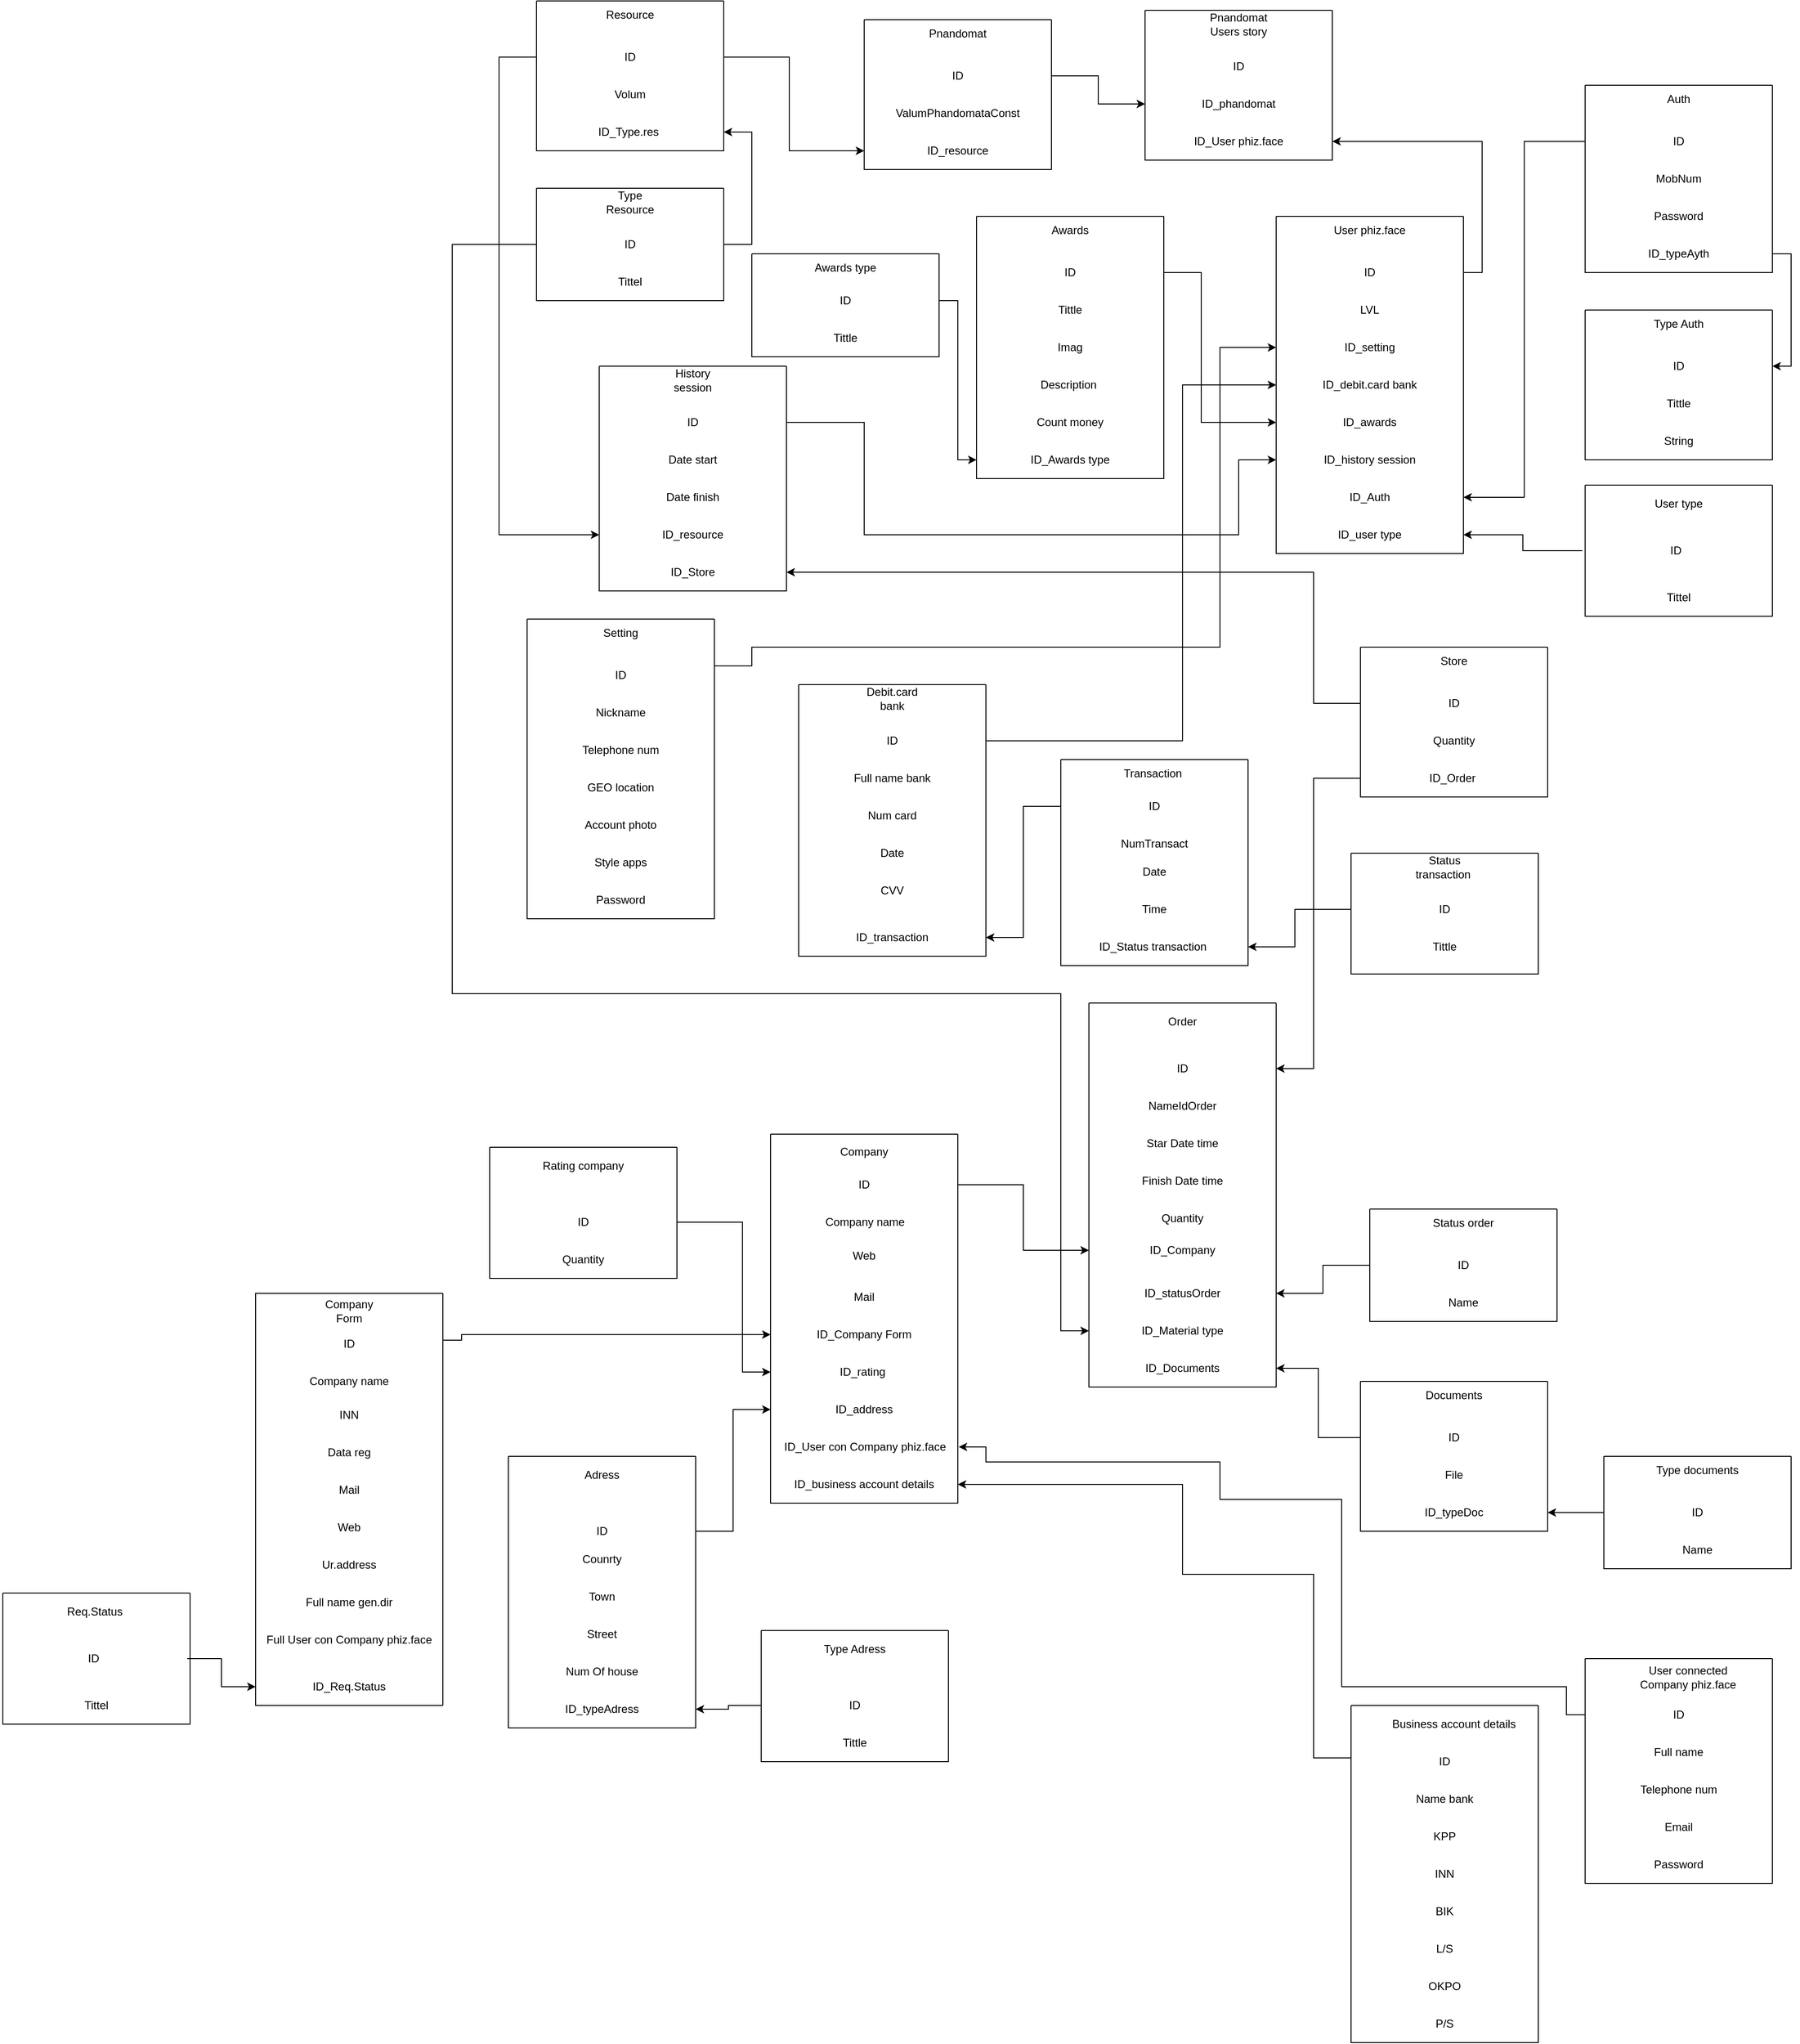 <mxfile version="24.7.6" pages="2">
  <diagram name="DB Project" id="ey12yU7m-k0KGq1fMk_B">
    <mxGraphModel dx="1386" dy="3097" grid="1" gridSize="10" guides="1" tooltips="1" connect="1" arrows="1" fold="1" page="1" pageScale="1" pageWidth="827" pageHeight="1169" math="0" shadow="0">
      <root>
        <mxCell id="0" />
        <mxCell id="1" parent="0" />
        <mxCell id="csLIRg7EKENoaghVLYN3-34" value="" style="swimlane;startSize=0;fillColor=#B9E0A5;strokeColor=default;swimlaneFillColor=none;fillStyle=dots;" parent="1" vertex="1">
          <mxGeometry x="1920" y="-2040" width="200" height="360" as="geometry">
            <mxRectangle x="40" y="200" width="50" height="40" as="alternateBounds" />
          </mxGeometry>
        </mxCell>
        <mxCell id="csLIRg7EKENoaghVLYN3-35" value="User phiz.face" style="text;html=1;align=center;verticalAlign=middle;whiteSpace=wrap;rounded=0;" parent="csLIRg7EKENoaghVLYN3-34" vertex="1">
          <mxGeometry x="60" width="80" height="30" as="geometry" />
        </mxCell>
        <mxCell id="csLIRg7EKENoaghVLYN3-36" value="ID" style="text;html=1;align=center;verticalAlign=middle;whiteSpace=wrap;rounded=0;" parent="csLIRg7EKENoaghVLYN3-34" vertex="1">
          <mxGeometry y="40" width="200" height="40" as="geometry" />
        </mxCell>
        <mxCell id="csLIRg7EKENoaghVLYN3-39" value="ID_debit.card bank" style="text;html=1;align=center;verticalAlign=middle;whiteSpace=wrap;rounded=0;" parent="csLIRg7EKENoaghVLYN3-34" vertex="1">
          <mxGeometry y="160" width="200" height="40" as="geometry" />
        </mxCell>
        <mxCell id="csLIRg7EKENoaghVLYN3-41" value="LVL" style="text;html=1;align=center;verticalAlign=middle;whiteSpace=wrap;rounded=0;" parent="csLIRg7EKENoaghVLYN3-34" vertex="1">
          <mxGeometry y="80" width="200" height="40" as="geometry" />
        </mxCell>
        <mxCell id="csLIRg7EKENoaghVLYN3-74" value="ID_awards" style="text;html=1;align=center;verticalAlign=middle;whiteSpace=wrap;rounded=0;" parent="csLIRg7EKENoaghVLYN3-34" vertex="1">
          <mxGeometry y="200" width="200" height="40" as="geometry" />
        </mxCell>
        <mxCell id="csLIRg7EKENoaghVLYN3-75" value="ID_setting" style="text;html=1;align=center;verticalAlign=middle;whiteSpace=wrap;rounded=0;" parent="csLIRg7EKENoaghVLYN3-34" vertex="1">
          <mxGeometry y="120" width="200" height="40" as="geometry" />
        </mxCell>
        <mxCell id="h2uy1tZPQLhtZi0CYQHW-30" value="ID_history session" style="text;html=1;align=center;verticalAlign=middle;whiteSpace=wrap;rounded=0;" parent="csLIRg7EKENoaghVLYN3-34" vertex="1">
          <mxGeometry y="240" width="200" height="40" as="geometry" />
        </mxCell>
        <mxCell id="8iAgz6GP0BhCK0G63EhW-2" value="ID_Auth" style="text;html=1;align=center;verticalAlign=middle;whiteSpace=wrap;rounded=0;" parent="csLIRg7EKENoaghVLYN3-34" vertex="1">
          <mxGeometry y="280" width="200" height="40" as="geometry" />
        </mxCell>
        <mxCell id="MBNA6LIcdyiV74psL_LO-8" value="ID_user type" style="text;html=1;align=center;verticalAlign=middle;whiteSpace=wrap;rounded=0;" parent="csLIRg7EKENoaghVLYN3-34" vertex="1">
          <mxGeometry y="320" width="200" height="40" as="geometry" />
        </mxCell>
        <mxCell id="csLIRg7EKENoaghVLYN3-58" value="" style="swimlane;startSize=0;" parent="1" vertex="1">
          <mxGeometry x="1600" y="-2040" width="200" height="280" as="geometry">
            <mxRectangle x="40" y="200" width="50" height="40" as="alternateBounds" />
          </mxGeometry>
        </mxCell>
        <mxCell id="csLIRg7EKENoaghVLYN3-59" value="Awards" style="text;html=1;align=center;verticalAlign=middle;whiteSpace=wrap;rounded=0;" parent="csLIRg7EKENoaghVLYN3-58" vertex="1">
          <mxGeometry x="60" width="80" height="30" as="geometry" />
        </mxCell>
        <mxCell id="csLIRg7EKENoaghVLYN3-60" value="ID" style="text;html=1;align=center;verticalAlign=middle;whiteSpace=wrap;rounded=0;" parent="csLIRg7EKENoaghVLYN3-58" vertex="1">
          <mxGeometry y="40" width="200" height="40" as="geometry" />
        </mxCell>
        <mxCell id="csLIRg7EKENoaghVLYN3-61" value="Tittle" style="text;html=1;align=center;verticalAlign=middle;whiteSpace=wrap;rounded=0;" parent="csLIRg7EKENoaghVLYN3-58" vertex="1">
          <mxGeometry y="80" width="200" height="40" as="geometry" />
        </mxCell>
        <mxCell id="h2uy1tZPQLhtZi0CYQHW-51" value="Imag" style="text;html=1;align=center;verticalAlign=middle;whiteSpace=wrap;rounded=0;" parent="csLIRg7EKENoaghVLYN3-58" vertex="1">
          <mxGeometry y="120" width="200" height="40" as="geometry" />
        </mxCell>
        <mxCell id="h2uy1tZPQLhtZi0CYQHW-52" value="Description&amp;nbsp;" style="text;html=1;align=center;verticalAlign=middle;whiteSpace=wrap;rounded=0;" parent="csLIRg7EKENoaghVLYN3-58" vertex="1">
          <mxGeometry y="160" width="200" height="40" as="geometry" />
        </mxCell>
        <mxCell id="h2uy1tZPQLhtZi0CYQHW-55" value="Count money" style="text;html=1;align=center;verticalAlign=middle;whiteSpace=wrap;rounded=0;" parent="csLIRg7EKENoaghVLYN3-58" vertex="1">
          <mxGeometry y="200" width="200" height="40" as="geometry" />
        </mxCell>
        <mxCell id="z-p-9np8aNEtH0MGempq-6" value="ID_Awards type" style="text;html=1;align=center;verticalAlign=middle;whiteSpace=wrap;rounded=0;" vertex="1" parent="csLIRg7EKENoaghVLYN3-58">
          <mxGeometry y="240" width="200" height="40" as="geometry" />
        </mxCell>
        <mxCell id="csLIRg7EKENoaghVLYN3-85" value="" style="swimlane;startSize=0;" parent="1" vertex="1">
          <mxGeometry x="1410" y="-1540" width="200" height="290" as="geometry">
            <mxRectangle x="40" y="200" width="50" height="40" as="alternateBounds" />
          </mxGeometry>
        </mxCell>
        <mxCell id="csLIRg7EKENoaghVLYN3-86" value="Debit.card bank" style="text;html=1;align=center;verticalAlign=middle;whiteSpace=wrap;rounded=0;" parent="csLIRg7EKENoaghVLYN3-85" vertex="1">
          <mxGeometry x="60" width="80" height="30" as="geometry" />
        </mxCell>
        <mxCell id="csLIRg7EKENoaghVLYN3-87" value="ID" style="text;html=1;align=center;verticalAlign=middle;whiteSpace=wrap;rounded=0;" parent="csLIRg7EKENoaghVLYN3-85" vertex="1">
          <mxGeometry y="40" width="200" height="40" as="geometry" />
        </mxCell>
        <mxCell id="csLIRg7EKENoaghVLYN3-88" value="Full name bank" style="text;html=1;align=center;verticalAlign=middle;whiteSpace=wrap;rounded=0;" parent="csLIRg7EKENoaghVLYN3-85" vertex="1">
          <mxGeometry y="80" width="200" height="40" as="geometry" />
        </mxCell>
        <mxCell id="h2uy1tZPQLhtZi0CYQHW-72" value="Num card" style="text;html=1;align=center;verticalAlign=middle;whiteSpace=wrap;rounded=0;" parent="csLIRg7EKENoaghVLYN3-85" vertex="1">
          <mxGeometry y="120" width="200" height="40" as="geometry" />
        </mxCell>
        <mxCell id="h2uy1tZPQLhtZi0CYQHW-74" value="Date" style="text;html=1;align=center;verticalAlign=middle;whiteSpace=wrap;rounded=0;" parent="csLIRg7EKENoaghVLYN3-85" vertex="1">
          <mxGeometry y="160" width="200" height="40" as="geometry" />
        </mxCell>
        <mxCell id="h2uy1tZPQLhtZi0CYQHW-75" value="CVV" style="text;html=1;align=center;verticalAlign=middle;whiteSpace=wrap;rounded=0;" parent="csLIRg7EKENoaghVLYN3-85" vertex="1">
          <mxGeometry y="200" width="200" height="40" as="geometry" />
        </mxCell>
        <mxCell id="opOszz-HnJrdjQZakFIA-20" value="ID_transaction" style="text;html=1;align=center;verticalAlign=middle;whiteSpace=wrap;rounded=0;" parent="csLIRg7EKENoaghVLYN3-85" vertex="1">
          <mxGeometry y="250" width="200" height="40" as="geometry" />
        </mxCell>
        <mxCell id="csLIRg7EKENoaghVLYN3-107" value="" style="swimlane;startSize=0;" parent="1" vertex="1">
          <mxGeometry x="1380" y="-1060" width="200" height="394" as="geometry">
            <mxRectangle x="40" y="200" width="50" height="40" as="alternateBounds" />
          </mxGeometry>
        </mxCell>
        <mxCell id="csLIRg7EKENoaghVLYN3-108" value="Company" style="text;html=1;align=center;verticalAlign=middle;whiteSpace=wrap;rounded=0;" parent="csLIRg7EKENoaghVLYN3-107" vertex="1">
          <mxGeometry x="60" y="4" width="80" height="30" as="geometry" />
        </mxCell>
        <mxCell id="csLIRg7EKENoaghVLYN3-109" value="ID" style="text;html=1;align=center;verticalAlign=middle;whiteSpace=wrap;rounded=0;" parent="csLIRg7EKENoaghVLYN3-107" vertex="1">
          <mxGeometry y="34" width="200" height="40" as="geometry" />
        </mxCell>
        <mxCell id="csLIRg7EKENoaghVLYN3-110" value="Company name" style="text;html=1;align=center;verticalAlign=middle;whiteSpace=wrap;rounded=0;" parent="csLIRg7EKENoaghVLYN3-107" vertex="1">
          <mxGeometry x="1" y="74" width="200" height="40" as="geometry" />
        </mxCell>
        <mxCell id="csLIRg7EKENoaghVLYN3-111" value="Mail" style="text;html=1;align=center;verticalAlign=middle;whiteSpace=wrap;rounded=0;" parent="csLIRg7EKENoaghVLYN3-107" vertex="1">
          <mxGeometry y="154" width="200" height="40" as="geometry" />
        </mxCell>
        <mxCell id="csLIRg7EKENoaghVLYN3-116" value="&lt;div style=&quot;text-align: start;&quot;&gt;&lt;span style=&quot;background-color: initial;&quot;&gt;ID_business account details&lt;/span&gt;&lt;/div&gt;" style="text;html=1;align=center;verticalAlign=middle;whiteSpace=wrap;rounded=0;" parent="csLIRg7EKENoaghVLYN3-107" vertex="1">
          <mxGeometry y="354" width="200" height="40" as="geometry" />
        </mxCell>
        <mxCell id="csLIRg7EKENoaghVLYN3-117" value="ID_User con Company phiz.face" style="text;html=1;align=center;verticalAlign=middle;whiteSpace=wrap;rounded=0;" parent="csLIRg7EKENoaghVLYN3-107" vertex="1">
          <mxGeometry x="1" y="314" width="200" height="40" as="geometry" />
        </mxCell>
        <mxCell id="csLIRg7EKENoaghVLYN3-120" value="ID_address" style="text;html=1;align=center;verticalAlign=middle;whiteSpace=wrap;rounded=0;" parent="csLIRg7EKENoaghVLYN3-107" vertex="1">
          <mxGeometry y="274" width="200" height="40" as="geometry" />
        </mxCell>
        <mxCell id="b094mv4lrQVxFqOp9tiN-1" value="&lt;div style=&quot;text-align: start;&quot;&gt;&lt;span style=&quot;background-color: initial;&quot;&gt;ID_rating&amp;nbsp;&lt;/span&gt;&lt;/div&gt;" style="text;html=1;align=center;verticalAlign=middle;whiteSpace=wrap;rounded=0;" parent="csLIRg7EKENoaghVLYN3-107" vertex="1">
          <mxGeometry y="234" width="200" height="40" as="geometry" />
        </mxCell>
        <mxCell id="NR5KIYlSiuEwGmeg9oS_-16" value="ID_Company Form" style="text;html=1;align=center;verticalAlign=middle;whiteSpace=wrap;rounded=0;" parent="csLIRg7EKENoaghVLYN3-107" vertex="1">
          <mxGeometry y="194" width="200" height="40" as="geometry" />
        </mxCell>
        <mxCell id="csLIRg7EKENoaghVLYN3-119" value="Web" style="text;html=1;align=center;verticalAlign=middle;whiteSpace=wrap;rounded=0;" parent="csLIRg7EKENoaghVLYN3-107" vertex="1">
          <mxGeometry y="110" width="200" height="40" as="geometry" />
        </mxCell>
        <mxCell id="csLIRg7EKENoaghVLYN3-125" value="" style="swimlane;startSize=0;" parent="1" vertex="1">
          <mxGeometry x="2010" y="-796" width="200" height="160" as="geometry">
            <mxRectangle x="40" y="200" width="50" height="40" as="alternateBounds" />
          </mxGeometry>
        </mxCell>
        <mxCell id="csLIRg7EKENoaghVLYN3-126" value="Documents" style="text;html=1;align=center;verticalAlign=middle;whiteSpace=wrap;rounded=0;" parent="csLIRg7EKENoaghVLYN3-125" vertex="1">
          <mxGeometry x="60" width="80" height="30" as="geometry" />
        </mxCell>
        <mxCell id="csLIRg7EKENoaghVLYN3-127" value="ID" style="text;html=1;align=center;verticalAlign=middle;whiteSpace=wrap;rounded=0;" parent="csLIRg7EKENoaghVLYN3-125" vertex="1">
          <mxGeometry y="40" width="200" height="40" as="geometry" />
        </mxCell>
        <mxCell id="csLIRg7EKENoaghVLYN3-128" value="File" style="text;html=1;align=center;verticalAlign=middle;whiteSpace=wrap;rounded=0;" parent="csLIRg7EKENoaghVLYN3-125" vertex="1">
          <mxGeometry y="80" width="200" height="40" as="geometry" />
        </mxCell>
        <mxCell id="csLIRg7EKENoaghVLYN3-143" value="ID_typeDoc" style="text;html=1;align=center;verticalAlign=middle;whiteSpace=wrap;rounded=0;" parent="csLIRg7EKENoaghVLYN3-125" vertex="1">
          <mxGeometry y="120" width="200" height="40" as="geometry" />
        </mxCell>
        <mxCell id="csLIRg7EKENoaghVLYN3-135" value="" style="swimlane;startSize=0;" parent="1" vertex="1">
          <mxGeometry x="1720" y="-1200" width="200" height="410" as="geometry">
            <mxRectangle x="40" y="200" width="50" height="40" as="alternateBounds" />
          </mxGeometry>
        </mxCell>
        <mxCell id="csLIRg7EKENoaghVLYN3-137" value="ID" style="text;html=1;align=center;verticalAlign=middle;whiteSpace=wrap;rounded=0;" parent="csLIRg7EKENoaghVLYN3-135" vertex="1">
          <mxGeometry y="50" width="200" height="40" as="geometry" />
        </mxCell>
        <mxCell id="csLIRg7EKENoaghVLYN3-139" value="Star Date time" style="text;html=1;align=center;verticalAlign=middle;whiteSpace=wrap;rounded=0;" parent="csLIRg7EKENoaghVLYN3-135" vertex="1">
          <mxGeometry y="130" width="200" height="40" as="geometry" />
        </mxCell>
        <mxCell id="csLIRg7EKENoaghVLYN3-140" value="Finish Date time" style="text;html=1;align=center;verticalAlign=middle;whiteSpace=wrap;rounded=0;" parent="csLIRg7EKENoaghVLYN3-135" vertex="1">
          <mxGeometry y="170" width="200" height="40" as="geometry" />
        </mxCell>
        <mxCell id="csLIRg7EKENoaghVLYN3-141" value="Order" style="text;html=1;align=center;verticalAlign=middle;whiteSpace=wrap;rounded=0;" parent="csLIRg7EKENoaghVLYN3-135" vertex="1">
          <mxGeometry width="200" height="40" as="geometry" />
        </mxCell>
        <mxCell id="csLIRg7EKENoaghVLYN3-142" value="NameIdOrder" style="text;html=1;align=center;verticalAlign=middle;whiteSpace=wrap;rounded=0;" parent="csLIRg7EKENoaghVLYN3-135" vertex="1">
          <mxGeometry y="90" width="200" height="40" as="geometry" />
        </mxCell>
        <mxCell id="csLIRg7EKENoaghVLYN3-145" value="ID_Company" style="text;html=1;align=center;verticalAlign=middle;whiteSpace=wrap;rounded=0;" parent="csLIRg7EKENoaghVLYN3-135" vertex="1">
          <mxGeometry y="244" width="200" height="40" as="geometry" />
        </mxCell>
        <mxCell id="xRr5vuv_WKvIwvED6xIB-14" value="ID_statusOrder" style="text;html=1;align=center;verticalAlign=middle;whiteSpace=wrap;rounded=0;" parent="csLIRg7EKENoaghVLYN3-135" vertex="1">
          <mxGeometry y="290" width="200" height="40" as="geometry" />
        </mxCell>
        <mxCell id="csLIRg7EKENoaghVLYN3-144" value="ID_Documents" style="text;html=1;align=center;verticalAlign=middle;whiteSpace=wrap;rounded=0;" parent="csLIRg7EKENoaghVLYN3-135" vertex="1">
          <mxGeometry y="370" width="200" height="40" as="geometry" />
        </mxCell>
        <mxCell id="tyz_u_CxFQXvNKMrJdVT-25" value="ID_Material type&lt;span style=&quot;color: rgba(0, 0, 0, 0); font-family: monospace; font-size: 0px; text-align: start; text-wrap: nowrap;&quot;&gt;%3CmxGraphModel%3E%3Croot%3E%3CmxCell%20id%3D%220%22%2F%3E%3CmxCell%20id%3D%221%22%20parent%3D%220%22%2F%3E%3CmxCell%20id%3D%222%22%20value%3D%22ID%22%20style%3D%22text%3Bhtml%3D1%3Balign%3Dcenter%3BverticalAlign%3Dmiddle%3BwhiteSpace%3Dwrap%3Brounded%3D0%3B%22%20vertex%3D%221%22%20parent%3D%221%22%3E%3CmxGeometry%20x%3D%22260%22%20y%3D%22-870%22%20width%3D%22200%22%20height%3D%2240%22%20as%3D%22geometry%22%2F%3E%3C%2FmxCell%3E%3C%2Froot%3E%3C%2FmxGraphModel%3E&lt;/span&gt;" style="text;html=1;align=center;verticalAlign=middle;whiteSpace=wrap;rounded=0;" parent="csLIRg7EKENoaghVLYN3-135" vertex="1">
          <mxGeometry y="330" width="200" height="40" as="geometry" />
        </mxCell>
        <mxCell id="tyz_u_CxFQXvNKMrJdVT-27" value="Quantity" style="text;html=1;align=center;verticalAlign=middle;whiteSpace=wrap;rounded=0;" parent="csLIRg7EKENoaghVLYN3-135" vertex="1">
          <mxGeometry y="210" width="200" height="40" as="geometry" />
        </mxCell>
        <mxCell id="csLIRg7EKENoaghVLYN3-148" value="" style="swimlane;startSize=0;" parent="1" vertex="1">
          <mxGeometry x="2250" y="-500" width="200" height="240" as="geometry">
            <mxRectangle x="40" y="200" width="50" height="40" as="alternateBounds" />
          </mxGeometry>
        </mxCell>
        <mxCell id="csLIRg7EKENoaghVLYN3-149" value="User connected Company phiz.face" style="text;html=1;align=center;verticalAlign=middle;whiteSpace=wrap;rounded=0;" parent="csLIRg7EKENoaghVLYN3-148" vertex="1">
          <mxGeometry x="40" width="140" height="40" as="geometry" />
        </mxCell>
        <mxCell id="csLIRg7EKENoaghVLYN3-150" value="ID" style="text;html=1;align=center;verticalAlign=middle;whiteSpace=wrap;rounded=0;" parent="csLIRg7EKENoaghVLYN3-148" vertex="1">
          <mxGeometry y="40" width="200" height="40" as="geometry" />
        </mxCell>
        <mxCell id="csLIRg7EKENoaghVLYN3-152" value="Telephone num" style="text;html=1;align=center;verticalAlign=middle;whiteSpace=wrap;rounded=0;" parent="csLIRg7EKENoaghVLYN3-148" vertex="1">
          <mxGeometry y="120" width="200" height="40" as="geometry" />
        </mxCell>
        <mxCell id="csLIRg7EKENoaghVLYN3-155" value="Full name" style="text;html=1;align=center;verticalAlign=middle;whiteSpace=wrap;rounded=0;" parent="csLIRg7EKENoaghVLYN3-148" vertex="1">
          <mxGeometry y="80" width="200" height="40" as="geometry" />
        </mxCell>
        <mxCell id="ru_o6e3Y8pDWjpEOkh-R-31" value="Email" style="text;html=1;align=center;verticalAlign=middle;whiteSpace=wrap;rounded=0;" parent="csLIRg7EKENoaghVLYN3-148" vertex="1">
          <mxGeometry y="160" width="200" height="40" as="geometry" />
        </mxCell>
        <mxCell id="ru_o6e3Y8pDWjpEOkh-R-32" value="Password" style="text;html=1;align=center;verticalAlign=middle;whiteSpace=wrap;rounded=0;" parent="csLIRg7EKENoaghVLYN3-148" vertex="1">
          <mxGeometry y="200" width="200" height="40" as="geometry" />
        </mxCell>
        <mxCell id="csLIRg7EKENoaghVLYN3-165" value="" style="swimlane;startSize=0;" parent="1" vertex="1">
          <mxGeometry x="1480" y="-2250" width="200" height="160" as="geometry">
            <mxRectangle x="40" y="200" width="50" height="40" as="alternateBounds" />
          </mxGeometry>
        </mxCell>
        <mxCell id="csLIRg7EKENoaghVLYN3-166" value="Pnandomat" style="text;html=1;align=center;verticalAlign=middle;whiteSpace=wrap;rounded=0;" parent="csLIRg7EKENoaghVLYN3-165" vertex="1">
          <mxGeometry x="60" width="80" height="30" as="geometry" />
        </mxCell>
        <mxCell id="csLIRg7EKENoaghVLYN3-167" value="ID" style="text;html=1;align=center;verticalAlign=middle;whiteSpace=wrap;rounded=0;" parent="csLIRg7EKENoaghVLYN3-165" vertex="1">
          <mxGeometry y="40" width="200" height="40" as="geometry" />
        </mxCell>
        <mxCell id="h2uy1tZPQLhtZi0CYQHW-5" value="ID_resource" style="text;html=1;align=center;verticalAlign=middle;whiteSpace=wrap;rounded=0;" parent="csLIRg7EKENoaghVLYN3-165" vertex="1">
          <mxGeometry y="120" width="200" height="40" as="geometry" />
        </mxCell>
        <mxCell id="AszL2Cz35tuWE-fF-ffO-5" value="ValumPhandomataConst" style="text;html=1;align=center;verticalAlign=middle;whiteSpace=wrap;rounded=0;" parent="csLIRg7EKENoaghVLYN3-165" vertex="1">
          <mxGeometry y="80" width="200" height="40" as="geometry" />
        </mxCell>
        <mxCell id="h2uy1tZPQLhtZi0CYQHW-12" value="" style="swimlane;startSize=0;" parent="1" vertex="1">
          <mxGeometry x="1130" y="-2270" width="200" height="160" as="geometry">
            <mxRectangle x="40" y="200" width="50" height="40" as="alternateBounds" />
          </mxGeometry>
        </mxCell>
        <mxCell id="h2uy1tZPQLhtZi0CYQHW-13" value="Resource" style="text;html=1;align=center;verticalAlign=middle;whiteSpace=wrap;rounded=0;" parent="h2uy1tZPQLhtZi0CYQHW-12" vertex="1">
          <mxGeometry x="60" width="80" height="30" as="geometry" />
        </mxCell>
        <mxCell id="h2uy1tZPQLhtZi0CYQHW-14" value="ID" style="text;html=1;align=center;verticalAlign=middle;whiteSpace=wrap;rounded=0;" parent="h2uy1tZPQLhtZi0CYQHW-12" vertex="1">
          <mxGeometry y="40" width="200" height="40" as="geometry" />
        </mxCell>
        <mxCell id="h2uy1tZPQLhtZi0CYQHW-19" value="Volum" style="text;html=1;align=center;verticalAlign=middle;whiteSpace=wrap;rounded=0;" parent="h2uy1tZPQLhtZi0CYQHW-12" vertex="1">
          <mxGeometry y="80" width="200" height="40" as="geometry" />
        </mxCell>
        <mxCell id="h2uy1tZPQLhtZi0CYQHW-28" value="ID_Type.res&amp;nbsp;" style="text;html=1;align=center;verticalAlign=middle;whiteSpace=wrap;rounded=0;" parent="h2uy1tZPQLhtZi0CYQHW-12" vertex="1">
          <mxGeometry y="120" width="200" height="40" as="geometry" />
        </mxCell>
        <mxCell id="h2uy1tZPQLhtZi0CYQHW-20" value="" style="swimlane;startSize=0;" parent="1" vertex="1">
          <mxGeometry x="1130" y="-2070" width="200" height="120" as="geometry">
            <mxRectangle x="40" y="200" width="50" height="40" as="alternateBounds" />
          </mxGeometry>
        </mxCell>
        <mxCell id="h2uy1tZPQLhtZi0CYQHW-21" value="Type Resource" style="text;html=1;align=center;verticalAlign=middle;whiteSpace=wrap;rounded=0;" parent="h2uy1tZPQLhtZi0CYQHW-20" vertex="1">
          <mxGeometry x="60" width="80" height="30" as="geometry" />
        </mxCell>
        <mxCell id="h2uy1tZPQLhtZi0CYQHW-22" value="ID" style="text;html=1;align=center;verticalAlign=middle;whiteSpace=wrap;rounded=0;" parent="h2uy1tZPQLhtZi0CYQHW-20" vertex="1">
          <mxGeometry y="40" width="200" height="40" as="geometry" />
        </mxCell>
        <mxCell id="h2uy1tZPQLhtZi0CYQHW-25" value="Tittel" style="text;html=1;align=center;verticalAlign=middle;whiteSpace=wrap;rounded=0;" parent="h2uy1tZPQLhtZi0CYQHW-20" vertex="1">
          <mxGeometry y="80" width="200" height="40" as="geometry" />
        </mxCell>
        <mxCell id="h2uy1tZPQLhtZi0CYQHW-37" value="" style="swimlane;startSize=0;" parent="1" vertex="1">
          <mxGeometry x="1197" y="-1880" width="200" height="240" as="geometry">
            <mxRectangle x="40" y="200" width="50" height="40" as="alternateBounds" />
          </mxGeometry>
        </mxCell>
        <mxCell id="h2uy1tZPQLhtZi0CYQHW-38" value="History session" style="text;html=1;align=center;verticalAlign=middle;whiteSpace=wrap;rounded=0;" parent="h2uy1tZPQLhtZi0CYQHW-37" vertex="1">
          <mxGeometry x="60" width="80" height="30" as="geometry" />
        </mxCell>
        <mxCell id="h2uy1tZPQLhtZi0CYQHW-39" value="ID" style="text;html=1;align=center;verticalAlign=middle;whiteSpace=wrap;rounded=0;" parent="h2uy1tZPQLhtZi0CYQHW-37" vertex="1">
          <mxGeometry y="40" width="200" height="40" as="geometry" />
        </mxCell>
        <mxCell id="h2uy1tZPQLhtZi0CYQHW-43" value="ID_resource" style="text;html=1;align=center;verticalAlign=middle;whiteSpace=wrap;rounded=0;" parent="h2uy1tZPQLhtZi0CYQHW-37" vertex="1">
          <mxGeometry y="160" width="200" height="40" as="geometry" />
        </mxCell>
        <mxCell id="h2uy1tZPQLhtZi0CYQHW-58" value="Date start" style="text;html=1;align=center;verticalAlign=middle;whiteSpace=wrap;rounded=0;" parent="h2uy1tZPQLhtZi0CYQHW-37" vertex="1">
          <mxGeometry y="80" width="200" height="40" as="geometry" />
        </mxCell>
        <mxCell id="h2uy1tZPQLhtZi0CYQHW-59" value="Date finish" style="text;html=1;align=center;verticalAlign=middle;whiteSpace=wrap;rounded=0;" parent="h2uy1tZPQLhtZi0CYQHW-37" vertex="1">
          <mxGeometry y="120" width="200" height="40" as="geometry" />
        </mxCell>
        <mxCell id="AszL2Cz35tuWE-fF-ffO-12" value="ID_Store" style="text;html=1;align=center;verticalAlign=middle;whiteSpace=wrap;rounded=0;" parent="h2uy1tZPQLhtZi0CYQHW-37" vertex="1">
          <mxGeometry y="200" width="200" height="40" as="geometry" />
        </mxCell>
        <mxCell id="h2uy1tZPQLhtZi0CYQHW-46" style="edgeStyle=orthogonalEdgeStyle;rounded=0;orthogonalLoop=1;jettySize=auto;html=1;entryX=1;entryY=0.5;entryDx=0;entryDy=0;exitX=1;exitY=0.5;exitDx=0;exitDy=0;" parent="1" source="h2uy1tZPQLhtZi0CYQHW-22" target="h2uy1tZPQLhtZi0CYQHW-28" edge="1">
          <mxGeometry relative="1" as="geometry">
            <Array as="points">
              <mxPoint x="1360" y="-2010" />
              <mxPoint x="1360" y="-2130" />
            </Array>
          </mxGeometry>
        </mxCell>
        <mxCell id="h2uy1tZPQLhtZi0CYQHW-48" style="edgeStyle=orthogonalEdgeStyle;rounded=0;orthogonalLoop=1;jettySize=auto;html=1;exitX=1;exitY=0.5;exitDx=0;exitDy=0;entryX=0;entryY=0.5;entryDx=0;entryDy=0;" parent="1" source="h2uy1tZPQLhtZi0CYQHW-14" target="h2uy1tZPQLhtZi0CYQHW-5" edge="1">
          <mxGeometry relative="1" as="geometry">
            <Array as="points">
              <mxPoint x="1400" y="-2210" />
              <mxPoint x="1400" y="-2110" />
            </Array>
          </mxGeometry>
        </mxCell>
        <mxCell id="h2uy1tZPQLhtZi0CYQHW-57" style="edgeStyle=orthogonalEdgeStyle;rounded=0;orthogonalLoop=1;jettySize=auto;html=1;entryX=0;entryY=0.5;entryDx=0;entryDy=0;exitX=1;exitY=0.5;exitDx=0;exitDy=0;" parent="1" source="csLIRg7EKENoaghVLYN3-60" target="csLIRg7EKENoaghVLYN3-74" edge="1">
          <mxGeometry relative="1" as="geometry">
            <Array as="points">
              <mxPoint x="1840" y="-1980" />
              <mxPoint x="1840" y="-1820" />
            </Array>
          </mxGeometry>
        </mxCell>
        <mxCell id="h2uy1tZPQLhtZi0CYQHW-61" style="edgeStyle=orthogonalEdgeStyle;rounded=0;orthogonalLoop=1;jettySize=auto;html=1;entryX=0;entryY=0.5;entryDx=0;entryDy=0;" parent="1" source="h2uy1tZPQLhtZi0CYQHW-39" target="h2uy1tZPQLhtZi0CYQHW-30" edge="1">
          <mxGeometry relative="1" as="geometry">
            <Array as="points">
              <mxPoint x="1480" y="-1820" />
              <mxPoint x="1480" y="-1700" />
              <mxPoint x="1880" y="-1700" />
              <mxPoint x="1880" y="-1780" />
            </Array>
          </mxGeometry>
        </mxCell>
        <mxCell id="h2uy1tZPQLhtZi0CYQHW-63" style="edgeStyle=orthogonalEdgeStyle;rounded=0;orthogonalLoop=1;jettySize=auto;html=1;" parent="1" source="h2uy1tZPQLhtZi0CYQHW-14" target="h2uy1tZPQLhtZi0CYQHW-43" edge="1">
          <mxGeometry relative="1" as="geometry">
            <Array as="points">
              <mxPoint x="1090" y="-2210" />
              <mxPoint x="1090" y="-1700" />
            </Array>
          </mxGeometry>
        </mxCell>
        <mxCell id="h2uy1tZPQLhtZi0CYQHW-64" value="" style="swimlane;startSize=0;" parent="1" vertex="1">
          <mxGeometry x="1120" y="-1610" width="200" height="320" as="geometry">
            <mxRectangle x="40" y="200" width="50" height="40" as="alternateBounds" />
          </mxGeometry>
        </mxCell>
        <mxCell id="h2uy1tZPQLhtZi0CYQHW-65" value="Setting" style="text;html=1;align=center;verticalAlign=middle;whiteSpace=wrap;rounded=0;" parent="h2uy1tZPQLhtZi0CYQHW-64" vertex="1">
          <mxGeometry x="60" width="80" height="30" as="geometry" />
        </mxCell>
        <mxCell id="h2uy1tZPQLhtZi0CYQHW-66" value="ID" style="text;html=1;align=center;verticalAlign=middle;whiteSpace=wrap;rounded=0;" parent="h2uy1tZPQLhtZi0CYQHW-64" vertex="1">
          <mxGeometry y="40" width="200" height="40" as="geometry" />
        </mxCell>
        <mxCell id="h2uy1tZPQLhtZi0CYQHW-67" value="Nickname" style="text;html=1;align=center;verticalAlign=middle;whiteSpace=wrap;rounded=0;" parent="h2uy1tZPQLhtZi0CYQHW-64" vertex="1">
          <mxGeometry y="80" width="200" height="40" as="geometry" />
        </mxCell>
        <mxCell id="h2uy1tZPQLhtZi0CYQHW-68" value="Telephone num" style="text;html=1;align=center;verticalAlign=middle;whiteSpace=wrap;rounded=0;" parent="h2uy1tZPQLhtZi0CYQHW-64" vertex="1">
          <mxGeometry y="120" width="200" height="40" as="geometry" />
        </mxCell>
        <mxCell id="h2uy1tZPQLhtZi0CYQHW-78" value="GEO location" style="text;html=1;align=center;verticalAlign=middle;whiteSpace=wrap;rounded=0;" parent="h2uy1tZPQLhtZi0CYQHW-64" vertex="1">
          <mxGeometry y="160" width="200" height="40" as="geometry" />
        </mxCell>
        <mxCell id="h2uy1tZPQLhtZi0CYQHW-79" value="Account photo" style="text;html=1;align=center;verticalAlign=middle;whiteSpace=wrap;rounded=0;" parent="h2uy1tZPQLhtZi0CYQHW-64" vertex="1">
          <mxGeometry y="200" width="200" height="40" as="geometry" />
        </mxCell>
        <mxCell id="h2uy1tZPQLhtZi0CYQHW-81" value="Style apps" style="text;html=1;align=center;verticalAlign=middle;whiteSpace=wrap;rounded=0;" parent="h2uy1tZPQLhtZi0CYQHW-64" vertex="1">
          <mxGeometry y="240" width="200" height="40" as="geometry" />
        </mxCell>
        <mxCell id="ru_o6e3Y8pDWjpEOkh-R-34" value="Password" style="text;html=1;align=center;verticalAlign=middle;whiteSpace=wrap;rounded=0;" parent="h2uy1tZPQLhtZi0CYQHW-64" vertex="1">
          <mxGeometry y="280" width="200" height="40" as="geometry" />
        </mxCell>
        <mxCell id="h2uy1tZPQLhtZi0CYQHW-76" style="edgeStyle=orthogonalEdgeStyle;rounded=0;orthogonalLoop=1;jettySize=auto;html=1;entryX=0;entryY=0.5;entryDx=0;entryDy=0;" parent="1" source="csLIRg7EKENoaghVLYN3-87" target="csLIRg7EKENoaghVLYN3-39" edge="1">
          <mxGeometry relative="1" as="geometry">
            <Array as="points">
              <mxPoint x="1820" y="-1480" />
              <mxPoint x="1820" y="-1860" />
            </Array>
          </mxGeometry>
        </mxCell>
        <mxCell id="h2uy1tZPQLhtZi0CYQHW-82" style="edgeStyle=orthogonalEdgeStyle;rounded=0;orthogonalLoop=1;jettySize=auto;html=1;entryX=0;entryY=0.5;entryDx=0;entryDy=0;exitX=1;exitY=0.25;exitDx=0;exitDy=0;" parent="1" source="h2uy1tZPQLhtZi0CYQHW-66" target="csLIRg7EKENoaghVLYN3-75" edge="1">
          <mxGeometry relative="1" as="geometry">
            <mxPoint x="1770" y="-1369.971" as="sourcePoint" />
            <mxPoint x="1810" y="-1850" as="targetPoint" />
            <Array as="points">
              <mxPoint x="1360" y="-1560" />
              <mxPoint x="1360" y="-1580" />
              <mxPoint x="1860" y="-1580" />
              <mxPoint x="1860" y="-1900" />
            </Array>
          </mxGeometry>
        </mxCell>
        <mxCell id="b094mv4lrQVxFqOp9tiN-2" value="" style="swimlane;startSize=0;" parent="1" vertex="1">
          <mxGeometry x="1080" y="-1046" width="200" height="140" as="geometry">
            <mxRectangle x="40" y="200" width="50" height="40" as="alternateBounds" />
          </mxGeometry>
        </mxCell>
        <mxCell id="b094mv4lrQVxFqOp9tiN-3" value="ID" style="text;html=1;align=center;verticalAlign=middle;whiteSpace=wrap;rounded=0;" parent="b094mv4lrQVxFqOp9tiN-2" vertex="1">
          <mxGeometry y="60" width="200" height="40" as="geometry" />
        </mxCell>
        <mxCell id="b094mv4lrQVxFqOp9tiN-6" value="Rating company" style="text;html=1;align=center;verticalAlign=middle;whiteSpace=wrap;rounded=0;" parent="b094mv4lrQVxFqOp9tiN-2" vertex="1">
          <mxGeometry width="200" height="40" as="geometry" />
        </mxCell>
        <mxCell id="ru_o6e3Y8pDWjpEOkh-R-3" value="Quantity" style="text;html=1;align=center;verticalAlign=middle;whiteSpace=wrap;rounded=0;" parent="b094mv4lrQVxFqOp9tiN-2" vertex="1">
          <mxGeometry y="100" width="200" height="40" as="geometry" />
        </mxCell>
        <mxCell id="ru_o6e3Y8pDWjpEOkh-R-24" value="" style="swimlane;startSize=0;" parent="1" vertex="1">
          <mxGeometry x="2270" y="-716" width="200" height="120" as="geometry">
            <mxRectangle x="40" y="200" width="50" height="40" as="alternateBounds" />
          </mxGeometry>
        </mxCell>
        <mxCell id="ru_o6e3Y8pDWjpEOkh-R-25" value="Type documents" style="text;html=1;align=center;verticalAlign=middle;whiteSpace=wrap;rounded=0;" parent="ru_o6e3Y8pDWjpEOkh-R-24" vertex="1">
          <mxGeometry x="50" width="100" height="30" as="geometry" />
        </mxCell>
        <mxCell id="ru_o6e3Y8pDWjpEOkh-R-26" value="ID" style="text;html=1;align=center;verticalAlign=middle;whiteSpace=wrap;rounded=0;" parent="ru_o6e3Y8pDWjpEOkh-R-24" vertex="1">
          <mxGeometry y="40" width="200" height="40" as="geometry" />
        </mxCell>
        <mxCell id="ru_o6e3Y8pDWjpEOkh-R-27" value="Name" style="text;html=1;align=center;verticalAlign=middle;whiteSpace=wrap;rounded=0;" parent="ru_o6e3Y8pDWjpEOkh-R-24" vertex="1">
          <mxGeometry y="80" width="200" height="40" as="geometry" />
        </mxCell>
        <mxCell id="ru_o6e3Y8pDWjpEOkh-R-28" style="edgeStyle=orthogonalEdgeStyle;rounded=0;orthogonalLoop=1;jettySize=auto;html=1;exitX=0;exitY=0.5;exitDx=0;exitDy=0;entryX=1;entryY=0.5;entryDx=0;entryDy=0;" parent="1" source="ru_o6e3Y8pDWjpEOkh-R-26" target="csLIRg7EKENoaghVLYN3-143" edge="1">
          <mxGeometry relative="1" as="geometry" />
        </mxCell>
        <mxCell id="xRr5vuv_WKvIwvED6xIB-1" value="" style="swimlane;startSize=0;" parent="1" vertex="1">
          <mxGeometry x="2000" y="-450" width="200" height="360" as="geometry">
            <mxRectangle x="40" y="200" width="50" height="40" as="alternateBounds" />
          </mxGeometry>
        </mxCell>
        <mxCell id="xRr5vuv_WKvIwvED6xIB-2" value="&lt;span style=&quot;text-align: start;&quot;&gt;Business account details&lt;/span&gt;" style="text;html=1;align=center;verticalAlign=middle;whiteSpace=wrap;rounded=0;" parent="xRr5vuv_WKvIwvED6xIB-1" vertex="1">
          <mxGeometry x="40" width="140" height="40" as="geometry" />
        </mxCell>
        <mxCell id="xRr5vuv_WKvIwvED6xIB-3" value="ID" style="text;html=1;align=center;verticalAlign=middle;whiteSpace=wrap;rounded=0;" parent="xRr5vuv_WKvIwvED6xIB-1" vertex="1">
          <mxGeometry y="40" width="200" height="40" as="geometry" />
        </mxCell>
        <mxCell id="xRr5vuv_WKvIwvED6xIB-4" value="KPP" style="text;html=1;align=center;verticalAlign=middle;whiteSpace=wrap;rounded=0;" parent="xRr5vuv_WKvIwvED6xIB-1" vertex="1">
          <mxGeometry y="120" width="200" height="40" as="geometry" />
        </mxCell>
        <mxCell id="xRr5vuv_WKvIwvED6xIB-5" value="P/S" style="text;html=1;align=center;verticalAlign=middle;whiteSpace=wrap;rounded=0;" parent="xRr5vuv_WKvIwvED6xIB-1" vertex="1">
          <mxGeometry y="320" width="200" height="40" as="geometry" />
        </mxCell>
        <mxCell id="xRr5vuv_WKvIwvED6xIB-7" value="Name bank" style="text;html=1;align=center;verticalAlign=middle;whiteSpace=wrap;rounded=0;" parent="xRr5vuv_WKvIwvED6xIB-1" vertex="1">
          <mxGeometry y="80" width="200" height="40" as="geometry" />
        </mxCell>
        <mxCell id="xRr5vuv_WKvIwvED6xIB-8" value="OKPO" style="text;html=1;align=center;verticalAlign=middle;whiteSpace=wrap;rounded=0;" parent="xRr5vuv_WKvIwvED6xIB-1" vertex="1">
          <mxGeometry y="280" width="200" height="40" as="geometry" />
        </mxCell>
        <mxCell id="xRr5vuv_WKvIwvED6xIB-9" value="L/S" style="text;html=1;align=center;verticalAlign=middle;whiteSpace=wrap;rounded=0;" parent="xRr5vuv_WKvIwvED6xIB-1" vertex="1">
          <mxGeometry y="240" width="200" height="40" as="geometry" />
        </mxCell>
        <mxCell id="xRr5vuv_WKvIwvED6xIB-10" value="INN" style="text;html=1;align=center;verticalAlign=middle;whiteSpace=wrap;rounded=0;" parent="xRr5vuv_WKvIwvED6xIB-1" vertex="1">
          <mxGeometry y="160" width="200" height="40" as="geometry" />
        </mxCell>
        <mxCell id="xRr5vuv_WKvIwvED6xIB-11" value="BIK" style="text;html=1;align=center;verticalAlign=middle;whiteSpace=wrap;rounded=0;" parent="xRr5vuv_WKvIwvED6xIB-1" vertex="1">
          <mxGeometry y="200" width="200" height="40" as="geometry" />
        </mxCell>
        <mxCell id="xRr5vuv_WKvIwvED6xIB-13" style="edgeStyle=orthogonalEdgeStyle;rounded=0;orthogonalLoop=1;jettySize=auto;html=1;exitX=0;exitY=0.5;exitDx=0;exitDy=0;entryX=1;entryY=0.5;entryDx=0;entryDy=0;" parent="1" source="xRr5vuv_WKvIwvED6xIB-3" target="csLIRg7EKENoaghVLYN3-116" edge="1">
          <mxGeometry relative="1" as="geometry">
            <Array as="points">
              <mxPoint x="2000" y="-394" />
              <mxPoint x="1960" y="-394" />
              <mxPoint x="1960" y="-590" />
              <mxPoint x="1820" y="-590" />
              <mxPoint x="1820" y="-686" />
            </Array>
          </mxGeometry>
        </mxCell>
        <mxCell id="xRr5vuv_WKvIwvED6xIB-15" value="" style="swimlane;startSize=0;" parent="1" vertex="1">
          <mxGeometry x="2020" y="-980" width="200" height="120" as="geometry">
            <mxRectangle x="40" y="200" width="50" height="40" as="alternateBounds" />
          </mxGeometry>
        </mxCell>
        <mxCell id="xRr5vuv_WKvIwvED6xIB-16" value="Status order" style="text;html=1;align=center;verticalAlign=middle;whiteSpace=wrap;rounded=0;" parent="xRr5vuv_WKvIwvED6xIB-15" vertex="1">
          <mxGeometry x="50" width="100" height="30" as="geometry" />
        </mxCell>
        <mxCell id="xRr5vuv_WKvIwvED6xIB-17" value="ID" style="text;html=1;align=center;verticalAlign=middle;whiteSpace=wrap;rounded=0;" parent="xRr5vuv_WKvIwvED6xIB-15" vertex="1">
          <mxGeometry y="40" width="200" height="40" as="geometry" />
        </mxCell>
        <mxCell id="xRr5vuv_WKvIwvED6xIB-18" value="Name" style="text;html=1;align=center;verticalAlign=middle;whiteSpace=wrap;rounded=0;" parent="xRr5vuv_WKvIwvED6xIB-15" vertex="1">
          <mxGeometry y="80" width="200" height="40" as="geometry" />
        </mxCell>
        <mxCell id="tyz_u_CxFQXvNKMrJdVT-3" style="edgeStyle=orthogonalEdgeStyle;rounded=0;orthogonalLoop=1;jettySize=auto;html=1;entryX=0;entryY=0.5;entryDx=0;entryDy=0;" parent="1" source="b094mv4lrQVxFqOp9tiN-3" target="b094mv4lrQVxFqOp9tiN-1" edge="1">
          <mxGeometry relative="1" as="geometry">
            <Array as="points">
              <mxPoint x="1350" y="-966" />
              <mxPoint x="1350" y="-806" />
            </Array>
          </mxGeometry>
        </mxCell>
        <mxCell id="tyz_u_CxFQXvNKMrJdVT-4" value="" style="swimlane;startSize=0;" parent="1" vertex="1">
          <mxGeometry x="2010" y="-1580" width="200" height="160" as="geometry">
            <mxRectangle x="40" y="200" width="50" height="40" as="alternateBounds" />
          </mxGeometry>
        </mxCell>
        <mxCell id="tyz_u_CxFQXvNKMrJdVT-5" value="Store" style="text;html=1;align=center;verticalAlign=middle;whiteSpace=wrap;rounded=0;" parent="tyz_u_CxFQXvNKMrJdVT-4" vertex="1">
          <mxGeometry x="60" width="80" height="30" as="geometry" />
        </mxCell>
        <mxCell id="tyz_u_CxFQXvNKMrJdVT-6" value="ID" style="text;html=1;align=center;verticalAlign=middle;whiteSpace=wrap;rounded=0;" parent="tyz_u_CxFQXvNKMrJdVT-4" vertex="1">
          <mxGeometry y="40" width="200" height="40" as="geometry" />
        </mxCell>
        <mxCell id="tyz_u_CxFQXvNKMrJdVT-13" value="ID_Order&amp;nbsp;" style="text;html=1;align=center;verticalAlign=middle;whiteSpace=wrap;rounded=0;" parent="tyz_u_CxFQXvNKMrJdVT-4" vertex="1">
          <mxGeometry y="120" width="200" height="40" as="geometry" />
        </mxCell>
        <mxCell id="tyz_u_CxFQXvNKMrJdVT-17" value="&lt;span style=&quot;color: rgba(0, 0, 0, 0); font-family: monospace; font-size: 0px; text-align: start; text-wrap: nowrap;&quot;&gt;%3CmxGraphModel%3E%3Croot%3E%3CmxCell%20id%3D%220%22%2F%3E%3CmxCell%20id%3D%221%22%20parent%3D%220%22%2F%3E%3CmxCell%20id%3D%222%22%20value%3D%22Quantity%22%20style%3D%22text%3Bhtml%3D1%3Balign%3Dcenter%3BverticalAlign%3Dmiddle%3BwhiteSpace%3Dwrap%3Brounded%3D0%3B%22%20vertex%3D%221%22%20parent%3D%221%22%3E%3CmxGeometry%20x%3D%22550%22%20y%3D%22-1020%22%20width%3D%22200%22%20height%3D%2240%22%20as%3D%22geometry%22%2F%3E%3C%2FmxCell%3E%3C%2Froot%3E%3C%2FmxGraphModel%3E&lt;/span&gt;" style="text;html=1;align=center;verticalAlign=middle;whiteSpace=wrap;rounded=0;" parent="tyz_u_CxFQXvNKMrJdVT-4" vertex="1">
          <mxGeometry y="90" width="200" height="40" as="geometry" />
        </mxCell>
        <mxCell id="tyz_u_CxFQXvNKMrJdVT-18" value="Quantity" style="text;html=1;align=center;verticalAlign=middle;whiteSpace=wrap;rounded=0;" parent="tyz_u_CxFQXvNKMrJdVT-4" vertex="1">
          <mxGeometry y="80" width="200" height="40" as="geometry" />
        </mxCell>
        <mxCell id="tyz_u_CxFQXvNKMrJdVT-16" style="edgeStyle=orthogonalEdgeStyle;rounded=0;orthogonalLoop=1;jettySize=auto;html=1;exitX=0;exitY=0.5;exitDx=0;exitDy=0;entryX=1;entryY=0.5;entryDx=0;entryDy=0;" parent="1" source="tyz_u_CxFQXvNKMrJdVT-13" target="csLIRg7EKENoaghVLYN3-137" edge="1">
          <mxGeometry relative="1" as="geometry">
            <Array as="points">
              <mxPoint x="1960" y="-1440" />
              <mxPoint x="1960" y="-1130" />
            </Array>
          </mxGeometry>
        </mxCell>
        <mxCell id="tyz_u_CxFQXvNKMrJdVT-20" style="edgeStyle=orthogonalEdgeStyle;rounded=0;orthogonalLoop=1;jettySize=auto;html=1;exitX=0;exitY=0.5;exitDx=0;exitDy=0;entryX=1;entryY=0.5;entryDx=0;entryDy=0;" parent="1" source="csLIRg7EKENoaghVLYN3-127" target="csLIRg7EKENoaghVLYN3-144" edge="1">
          <mxGeometry relative="1" as="geometry" />
        </mxCell>
        <mxCell id="tyz_u_CxFQXvNKMrJdVT-21" style="edgeStyle=orthogonalEdgeStyle;rounded=0;orthogonalLoop=1;jettySize=auto;html=1;exitX=0;exitY=0.5;exitDx=0;exitDy=0;entryX=1;entryY=0.5;entryDx=0;entryDy=0;" parent="1" source="xRr5vuv_WKvIwvED6xIB-17" target="xRr5vuv_WKvIwvED6xIB-14" edge="1">
          <mxGeometry relative="1" as="geometry" />
        </mxCell>
        <mxCell id="8iAgz6GP0BhCK0G63EhW-3" value="" style="swimlane;startSize=0;" parent="1" vertex="1">
          <mxGeometry x="2250" y="-1940" width="200" height="160" as="geometry">
            <mxRectangle x="40" y="200" width="50" height="40" as="alternateBounds" />
          </mxGeometry>
        </mxCell>
        <mxCell id="8iAgz6GP0BhCK0G63EhW-4" value="Type Auth" style="text;html=1;align=center;verticalAlign=middle;whiteSpace=wrap;rounded=0;" parent="8iAgz6GP0BhCK0G63EhW-3" vertex="1">
          <mxGeometry x="60" width="80" height="30" as="geometry" />
        </mxCell>
        <mxCell id="8iAgz6GP0BhCK0G63EhW-5" value="ID" style="text;html=1;align=center;verticalAlign=middle;whiteSpace=wrap;rounded=0;" parent="8iAgz6GP0BhCK0G63EhW-3" vertex="1">
          <mxGeometry y="40" width="200" height="40" as="geometry" />
        </mxCell>
        <mxCell id="8iAgz6GP0BhCK0G63EhW-7" value="String" style="text;html=1;align=center;verticalAlign=middle;whiteSpace=wrap;rounded=0;" parent="8iAgz6GP0BhCK0G63EhW-3" vertex="1">
          <mxGeometry y="120" width="200" height="40" as="geometry" />
        </mxCell>
        <mxCell id="8iAgz6GP0BhCK0G63EhW-18" value="Tittle" style="text;html=1;align=center;verticalAlign=middle;whiteSpace=wrap;rounded=0;" parent="8iAgz6GP0BhCK0G63EhW-3" vertex="1">
          <mxGeometry y="80" width="200" height="40" as="geometry" />
        </mxCell>
        <mxCell id="8iAgz6GP0BhCK0G63EhW-10" value="" style="swimlane;startSize=0;" parent="1" vertex="1">
          <mxGeometry x="2250" y="-2180" width="200" height="200" as="geometry">
            <mxRectangle x="40" y="200" width="50" height="40" as="alternateBounds" />
          </mxGeometry>
        </mxCell>
        <mxCell id="8iAgz6GP0BhCK0G63EhW-11" value="Auth" style="text;html=1;align=center;verticalAlign=middle;whiteSpace=wrap;rounded=0;" parent="8iAgz6GP0BhCK0G63EhW-10" vertex="1">
          <mxGeometry x="60" width="80" height="30" as="geometry" />
        </mxCell>
        <mxCell id="8iAgz6GP0BhCK0G63EhW-12" value="ID" style="text;html=1;align=center;verticalAlign=middle;whiteSpace=wrap;rounded=0;" parent="8iAgz6GP0BhCK0G63EhW-10" vertex="1">
          <mxGeometry y="40" width="200" height="40" as="geometry" />
        </mxCell>
        <mxCell id="8iAgz6GP0BhCK0G63EhW-13" value="MobNum" style="text;html=1;align=center;verticalAlign=middle;whiteSpace=wrap;rounded=0;" parent="8iAgz6GP0BhCK0G63EhW-10" vertex="1">
          <mxGeometry y="80" width="200" height="40" as="geometry" />
        </mxCell>
        <mxCell id="8iAgz6GP0BhCK0G63EhW-14" value="Password" style="text;html=1;align=center;verticalAlign=middle;whiteSpace=wrap;rounded=0;" parent="8iAgz6GP0BhCK0G63EhW-10" vertex="1">
          <mxGeometry y="120" width="200" height="40" as="geometry" />
        </mxCell>
        <mxCell id="8iAgz6GP0BhCK0G63EhW-15" value="ID_typeAyth" style="text;html=1;align=center;verticalAlign=middle;whiteSpace=wrap;rounded=0;" parent="8iAgz6GP0BhCK0G63EhW-10" vertex="1">
          <mxGeometry y="160" width="200" height="40" as="geometry" />
        </mxCell>
        <mxCell id="8iAgz6GP0BhCK0G63EhW-16" style="edgeStyle=orthogonalEdgeStyle;rounded=0;orthogonalLoop=1;jettySize=auto;html=1;exitX=0;exitY=0.5;exitDx=0;exitDy=0;entryX=1;entryY=0.5;entryDx=0;entryDy=0;" parent="1" source="8iAgz6GP0BhCK0G63EhW-12" target="8iAgz6GP0BhCK0G63EhW-2" edge="1">
          <mxGeometry relative="1" as="geometry" />
        </mxCell>
        <mxCell id="8iAgz6GP0BhCK0G63EhW-17" style="edgeStyle=orthogonalEdgeStyle;rounded=0;orthogonalLoop=1;jettySize=auto;html=1;exitX=1;exitY=0.5;exitDx=0;exitDy=0;entryX=1;entryY=0.5;entryDx=0;entryDy=0;" parent="1" source="8iAgz6GP0BhCK0G63EhW-15" target="8iAgz6GP0BhCK0G63EhW-5" edge="1">
          <mxGeometry relative="1" as="geometry" />
        </mxCell>
        <mxCell id="r0LpOxUrnOzCtorjv0A--1" value="" style="swimlane;startSize=0;" parent="1" vertex="1">
          <mxGeometry x="1780" y="-2260" width="200" height="160" as="geometry">
            <mxRectangle x="40" y="200" width="50" height="40" as="alternateBounds" />
          </mxGeometry>
        </mxCell>
        <mxCell id="r0LpOxUrnOzCtorjv0A--2" value="Pnandomat Users story" style="text;html=1;align=center;verticalAlign=middle;whiteSpace=wrap;rounded=0;" parent="r0LpOxUrnOzCtorjv0A--1" vertex="1">
          <mxGeometry x="60" width="80" height="30" as="geometry" />
        </mxCell>
        <mxCell id="r0LpOxUrnOzCtorjv0A--4" value="ID_phandomat" style="text;html=1;align=center;verticalAlign=middle;whiteSpace=wrap;rounded=0;" parent="r0LpOxUrnOzCtorjv0A--1" vertex="1">
          <mxGeometry y="80" width="200" height="40" as="geometry" />
        </mxCell>
        <mxCell id="r0LpOxUrnOzCtorjv0A--7" value="ID_User phiz.face" style="text;html=1;align=center;verticalAlign=middle;whiteSpace=wrap;rounded=0;" parent="r0LpOxUrnOzCtorjv0A--1" vertex="1">
          <mxGeometry y="120" width="200" height="40" as="geometry" />
        </mxCell>
        <mxCell id="MBNA6LIcdyiV74psL_LO-7" value="ID" style="text;html=1;align=center;verticalAlign=middle;whiteSpace=wrap;rounded=0;" parent="r0LpOxUrnOzCtorjv0A--1" vertex="1">
          <mxGeometry y="40" width="200" height="40" as="geometry" />
        </mxCell>
        <mxCell id="r0LpOxUrnOzCtorjv0A--8" style="edgeStyle=orthogonalEdgeStyle;rounded=0;orthogonalLoop=1;jettySize=auto;html=1;exitX=1;exitY=0.5;exitDx=0;exitDy=0;" parent="1" source="csLIRg7EKENoaghVLYN3-167" target="r0LpOxUrnOzCtorjv0A--4" edge="1">
          <mxGeometry relative="1" as="geometry" />
        </mxCell>
        <mxCell id="r0LpOxUrnOzCtorjv0A--9" style="edgeStyle=orthogonalEdgeStyle;rounded=0;orthogonalLoop=1;jettySize=auto;html=1;exitX=1;exitY=0.5;exitDx=0;exitDy=0;entryX=1;entryY=0.5;entryDx=0;entryDy=0;" parent="1" source="csLIRg7EKENoaghVLYN3-36" target="r0LpOxUrnOzCtorjv0A--7" edge="1">
          <mxGeometry relative="1" as="geometry" />
        </mxCell>
        <mxCell id="AszL2Cz35tuWE-fF-ffO-2" style="edgeStyle=orthogonalEdgeStyle;rounded=0;orthogonalLoop=1;jettySize=auto;html=1;exitX=0;exitY=0.5;exitDx=0;exitDy=0;entryX=1;entryY=0.5;entryDx=0;entryDy=0;" parent="1" source="csLIRg7EKENoaghVLYN3-150" target="csLIRg7EKENoaghVLYN3-117" edge="1">
          <mxGeometry relative="1" as="geometry">
            <Array as="points">
              <mxPoint x="2230" y="-440" />
              <mxPoint x="2230" y="-470" />
              <mxPoint x="1990" y="-470" />
              <mxPoint x="1990" y="-670" />
              <mxPoint x="1860" y="-670" />
              <mxPoint x="1860" y="-710" />
              <mxPoint x="1610" y="-710" />
              <mxPoint x="1610" y="-726" />
            </Array>
          </mxGeometry>
        </mxCell>
        <mxCell id="AszL2Cz35tuWE-fF-ffO-3" style="edgeStyle=orthogonalEdgeStyle;rounded=0;orthogonalLoop=1;jettySize=auto;html=1;exitX=0;exitY=0.5;exitDx=0;exitDy=0;entryX=0;entryY=0.5;entryDx=0;entryDy=0;" parent="1" source="h2uy1tZPQLhtZi0CYQHW-22" target="tyz_u_CxFQXvNKMrJdVT-25" edge="1">
          <mxGeometry relative="1" as="geometry">
            <Array as="points">
              <mxPoint x="1040" y="-2010" />
              <mxPoint x="1040" y="-1210" />
              <mxPoint x="1690" y="-1210" />
              <mxPoint x="1690" y="-850" />
            </Array>
          </mxGeometry>
        </mxCell>
        <mxCell id="AszL2Cz35tuWE-fF-ffO-13" style="edgeStyle=orthogonalEdgeStyle;rounded=0;orthogonalLoop=1;jettySize=auto;html=1;exitX=0;exitY=0.5;exitDx=0;exitDy=0;entryX=1;entryY=0.5;entryDx=0;entryDy=0;" parent="1" source="tyz_u_CxFQXvNKMrJdVT-6" target="AszL2Cz35tuWE-fF-ffO-12" edge="1">
          <mxGeometry relative="1" as="geometry">
            <Array as="points">
              <mxPoint x="1960" y="-1520" />
              <mxPoint x="1960" y="-1660" />
            </Array>
          </mxGeometry>
        </mxCell>
        <mxCell id="2XbvuphtjNcj6sD8ovj1-1" value="" style="swimlane;startSize=0;" parent="1" vertex="1">
          <mxGeometry x="1100" y="-716" width="200" height="290" as="geometry">
            <mxRectangle x="40" y="200" width="50" height="40" as="alternateBounds" />
          </mxGeometry>
        </mxCell>
        <mxCell id="2XbvuphtjNcj6sD8ovj1-2" value="ID" style="text;html=1;align=center;verticalAlign=middle;whiteSpace=wrap;rounded=0;" parent="2XbvuphtjNcj6sD8ovj1-1" vertex="1">
          <mxGeometry y="60" width="200" height="40" as="geometry" />
        </mxCell>
        <mxCell id="2XbvuphtjNcj6sD8ovj1-3" value="Adress" style="text;html=1;align=center;verticalAlign=middle;whiteSpace=wrap;rounded=0;" parent="2XbvuphtjNcj6sD8ovj1-1" vertex="1">
          <mxGeometry width="200" height="40" as="geometry" />
        </mxCell>
        <mxCell id="2XbvuphtjNcj6sD8ovj1-4" value="Counrty" style="text;html=1;align=center;verticalAlign=middle;whiteSpace=wrap;rounded=0;" parent="2XbvuphtjNcj6sD8ovj1-1" vertex="1">
          <mxGeometry y="90" width="200" height="40" as="geometry" />
        </mxCell>
        <mxCell id="2XbvuphtjNcj6sD8ovj1-6" value="Town&lt;span style=&quot;color: rgba(0, 0, 0, 0); font-family: monospace; font-size: 0px; text-align: start; text-wrap: nowrap;&quot;&gt;%3CmxGraphModel%3E%3Croot%3E%3CmxCell%20id%3D%220%22%2F%3E%3CmxCell%20id%3D%221%22%20parent%3D%220%22%2F%3E%3CmxCell%20id%3D%222%22%20value%3D%22Counrty%22%20style%3D%22text%3Bhtml%3D1%3Balign%3Dcenter%3BverticalAlign%3Dmiddle%3BwhiteSpace%3Dwrap%3Brounded%3D0%3B%22%20vertex%3D%221%22%20parent%3D%221%22%3E%3CmxGeometry%20x%3D%22850%22%20y%3D%22-360%22%20width%3D%22200%22%20height%3D%2240%22%20as%3D%22geometry%22%2F%3E%3C%2FmxCell%3E%3C%2Froot%3E%3C%2FmxGraphModel%3E&lt;/span&gt;" style="text;html=1;align=center;verticalAlign=middle;whiteSpace=wrap;rounded=0;" parent="2XbvuphtjNcj6sD8ovj1-1" vertex="1">
          <mxGeometry y="130" width="200" height="40" as="geometry" />
        </mxCell>
        <mxCell id="2XbvuphtjNcj6sD8ovj1-7" value="Street&lt;span style=&quot;color: rgba(0, 0, 0, 0); font-family: monospace; font-size: 0px; text-align: start; text-wrap: nowrap;&quot;&gt;%3CmxGraphModel%3E%3Croot%3E%3CmxCell%20id%3D%220%22%2F%3E%3CmxCell%20id%3D%221%22%20parent%3D%220%22%2F%3E%3CmxCell%20id%3D%222%22%20value%3D%22Town%26lt%3Bspan%20style%3D%26quot%3Bcolor%3A%20rgba(0%2C%200%2C%200%2C%200)%3B%20font-family%3A%20monospace%3B%20font-size%3A%200px%3B%20text-align%3A%20start%3B%20text-wrap%3A%20nowrap%3B%26quot%3B%26gt%3B%253CmxGraphModel%253E%253Croot%253E%253CmxCell%2520id%253D%25220%2522%252F%253E%253CmxCell%2520id%253D%25221%2522%2520parent%253D%25220%2522%252F%253E%253CmxCell%2520id%253D%25222%2522%2520value%253D%2522Counrty%2522%2520style%253D%2522text%253Bhtml%253D1%253Balign%253Dcenter%253BverticalAlign%253Dmiddle%253BwhiteSpace%253Dwrap%253Brounded%253D0%253B%2522%2520vertex%253D%25221%2522%2520parent%253D%25221%2522%253E%253CmxGeometry%2520x%253D%2522850%2522%2520y%253D%2522-360%2522%2520width%253D%2522200%2522%2520height%253D%252240%2522%2520as%253D%2522geometry%2522%252F%253E%253C%252FmxCell%253E%253C%252Froot%253E%253C%252FmxGraphModel%253E%26lt%3B%2Fspan%26gt%3B%22%20style%3D%22text%3Bhtml%3D1%3Balign%3Dcenter%3BverticalAlign%3Dmiddle%3BwhiteSpace%3Dwrap%3Brounded%3D0%3B%22%20vertex%3D%221%22%20parent%3D%221%22%3E%3CmxGeometry%20x%3D%22850%22%20y%3D%22-320%22%20width%3D%22200%22%20height%3D%2240%22%20as%3D%22geometry%22%2F%3E%3C%2FmxCell%3E%3C%2Froot%3E%3C%2FmxGraphModel%3E&lt;/span&gt;" style="text;html=1;align=center;verticalAlign=middle;whiteSpace=wrap;rounded=0;" parent="2XbvuphtjNcj6sD8ovj1-1" vertex="1">
          <mxGeometry y="170" width="200" height="40" as="geometry" />
        </mxCell>
        <mxCell id="2XbvuphtjNcj6sD8ovj1-8" value="Num Of house" style="text;html=1;align=center;verticalAlign=middle;whiteSpace=wrap;rounded=0;" parent="2XbvuphtjNcj6sD8ovj1-1" vertex="1">
          <mxGeometry y="210" width="200" height="40" as="geometry" />
        </mxCell>
        <mxCell id="2XbvuphtjNcj6sD8ovj1-9" value="ID_typeAdress" style="text;html=1;align=center;verticalAlign=middle;whiteSpace=wrap;rounded=0;" parent="2XbvuphtjNcj6sD8ovj1-1" vertex="1">
          <mxGeometry y="250" width="200" height="40" as="geometry" />
        </mxCell>
        <mxCell id="2XbvuphtjNcj6sD8ovj1-5" style="edgeStyle=orthogonalEdgeStyle;rounded=0;orthogonalLoop=1;jettySize=auto;html=1;exitX=1;exitY=0.5;exitDx=0;exitDy=0;entryX=0;entryY=0.5;entryDx=0;entryDy=0;" parent="1" source="2XbvuphtjNcj6sD8ovj1-2" target="csLIRg7EKENoaghVLYN3-120" edge="1">
          <mxGeometry relative="1" as="geometry" />
        </mxCell>
        <mxCell id="2XbvuphtjNcj6sD8ovj1-15" value="" style="swimlane;startSize=0;" parent="1" vertex="1">
          <mxGeometry x="1370" y="-530" width="200" height="140" as="geometry">
            <mxRectangle x="40" y="200" width="50" height="40" as="alternateBounds" />
          </mxGeometry>
        </mxCell>
        <mxCell id="2XbvuphtjNcj6sD8ovj1-16" value="ID" style="text;html=1;align=center;verticalAlign=middle;whiteSpace=wrap;rounded=0;" parent="2XbvuphtjNcj6sD8ovj1-15" vertex="1">
          <mxGeometry y="60" width="200" height="40" as="geometry" />
        </mxCell>
        <mxCell id="2XbvuphtjNcj6sD8ovj1-17" value="Type Adress" style="text;html=1;align=center;verticalAlign=middle;whiteSpace=wrap;rounded=0;" parent="2XbvuphtjNcj6sD8ovj1-15" vertex="1">
          <mxGeometry width="200" height="40" as="geometry" />
        </mxCell>
        <mxCell id="2XbvuphtjNcj6sD8ovj1-18" value="Tittle" style="text;html=1;align=center;verticalAlign=middle;whiteSpace=wrap;rounded=0;" parent="2XbvuphtjNcj6sD8ovj1-15" vertex="1">
          <mxGeometry y="100" width="200" height="40" as="geometry" />
        </mxCell>
        <mxCell id="2XbvuphtjNcj6sD8ovj1-19" style="edgeStyle=orthogonalEdgeStyle;rounded=0;orthogonalLoop=1;jettySize=auto;html=1;exitX=0;exitY=0.5;exitDx=0;exitDy=0;entryX=1;entryY=0.5;entryDx=0;entryDy=0;" parent="1" source="2XbvuphtjNcj6sD8ovj1-16" target="2XbvuphtjNcj6sD8ovj1-9" edge="1">
          <mxGeometry relative="1" as="geometry" />
        </mxCell>
        <mxCell id="NR5KIYlSiuEwGmeg9oS_-1" value="" style="swimlane;startSize=0;direction=south;" parent="1" vertex="1">
          <mxGeometry x="830" y="-890" width="200" height="440" as="geometry">
            <mxRectangle x="40" y="200" width="50" height="40" as="alternateBounds" />
          </mxGeometry>
        </mxCell>
        <mxCell id="NR5KIYlSiuEwGmeg9oS_-2" value="Company Form" style="text;html=1;align=center;verticalAlign=middle;whiteSpace=wrap;rounded=0;" parent="NR5KIYlSiuEwGmeg9oS_-1" vertex="1">
          <mxGeometry x="60" y="4" width="80" height="30" as="geometry" />
        </mxCell>
        <mxCell id="NR5KIYlSiuEwGmeg9oS_-3" value="ID" style="text;html=1;align=center;verticalAlign=middle;whiteSpace=wrap;rounded=0;" parent="NR5KIYlSiuEwGmeg9oS_-1" vertex="1">
          <mxGeometry y="34" width="200" height="40" as="geometry" />
        </mxCell>
        <mxCell id="NR5KIYlSiuEwGmeg9oS_-4" value="Company name" style="text;html=1;align=center;verticalAlign=middle;whiteSpace=wrap;rounded=0;" parent="NR5KIYlSiuEwGmeg9oS_-1" vertex="1">
          <mxGeometry y="74" width="200" height="40" as="geometry" />
        </mxCell>
        <mxCell id="NR5KIYlSiuEwGmeg9oS_-5" value="Mail" style="text;html=1;align=center;verticalAlign=middle;whiteSpace=wrap;rounded=0;" parent="NR5KIYlSiuEwGmeg9oS_-1" vertex="1">
          <mxGeometry y="190" width="200" height="40" as="geometry" />
        </mxCell>
        <mxCell id="NR5KIYlSiuEwGmeg9oS_-8" value="Web" style="text;html=1;align=center;verticalAlign=middle;whiteSpace=wrap;rounded=0;" parent="NR5KIYlSiuEwGmeg9oS_-1" vertex="1">
          <mxGeometry y="230" width="200" height="40" as="geometry" />
        </mxCell>
        <mxCell id="NR5KIYlSiuEwGmeg9oS_-9" value="Full name gen.dir" style="text;html=1;align=center;verticalAlign=middle;whiteSpace=wrap;rounded=0;" parent="NR5KIYlSiuEwGmeg9oS_-1" vertex="1">
          <mxGeometry y="310" width="200" height="40" as="geometry" />
        </mxCell>
        <mxCell id="NR5KIYlSiuEwGmeg9oS_-11" value="Ur.address" style="text;html=1;align=center;verticalAlign=middle;whiteSpace=wrap;rounded=0;" parent="NR5KIYlSiuEwGmeg9oS_-1" vertex="1">
          <mxGeometry y="270" width="200" height="40" as="geometry" />
        </mxCell>
        <mxCell id="NR5KIYlSiuEwGmeg9oS_-12" value="INN" style="text;html=1;align=center;verticalAlign=middle;whiteSpace=wrap;rounded=0;" parent="NR5KIYlSiuEwGmeg9oS_-1" vertex="1">
          <mxGeometry y="110" width="200" height="40" as="geometry" />
        </mxCell>
        <mxCell id="NR5KIYlSiuEwGmeg9oS_-13" value="&lt;div style=&quot;text-align: start;&quot;&gt;&lt;span style=&quot;text-align: center;&quot;&gt;Full User con Company phiz.face&lt;/span&gt;&lt;br&gt;&lt;/div&gt;" style="text;html=1;align=center;verticalAlign=middle;whiteSpace=wrap;rounded=0;" parent="NR5KIYlSiuEwGmeg9oS_-1" vertex="1">
          <mxGeometry y="350" width="200" height="40" as="geometry" />
        </mxCell>
        <mxCell id="NR5KIYlSiuEwGmeg9oS_-14" value="Data reg" style="text;html=1;align=center;verticalAlign=middle;whiteSpace=wrap;rounded=0;" parent="NR5KIYlSiuEwGmeg9oS_-1" vertex="1">
          <mxGeometry y="150" width="200" height="40" as="geometry" />
        </mxCell>
        <mxCell id="NR5KIYlSiuEwGmeg9oS_-24" value="ID_Req.Status" style="text;html=1;align=center;verticalAlign=middle;whiteSpace=wrap;rounded=0;" parent="NR5KIYlSiuEwGmeg9oS_-1" vertex="1">
          <mxGeometry y="400" width="200" height="40" as="geometry" />
        </mxCell>
        <mxCell id="NR5KIYlSiuEwGmeg9oS_-26" value="" style="swimlane;startSize=0;" parent="1" vertex="1">
          <mxGeometry x="560" y="-570" width="200" height="140" as="geometry">
            <mxRectangle x="40" y="200" width="50" height="40" as="alternateBounds" />
          </mxGeometry>
        </mxCell>
        <mxCell id="NR5KIYlSiuEwGmeg9oS_-27" value="ID" style="text;html=1;align=center;verticalAlign=middle;whiteSpace=wrap;rounded=0;" parent="NR5KIYlSiuEwGmeg9oS_-26" vertex="1">
          <mxGeometry x="-3" y="50" width="200" height="40" as="geometry" />
        </mxCell>
        <mxCell id="NR5KIYlSiuEwGmeg9oS_-28" value="Req.Status&amp;nbsp;" style="text;html=1;align=center;verticalAlign=middle;whiteSpace=wrap;rounded=0;" parent="NR5KIYlSiuEwGmeg9oS_-26" vertex="1">
          <mxGeometry width="200" height="40" as="geometry" />
        </mxCell>
        <mxCell id="NR5KIYlSiuEwGmeg9oS_-29" value="Tittel" style="text;html=1;align=center;verticalAlign=middle;whiteSpace=wrap;rounded=0;" parent="NR5KIYlSiuEwGmeg9oS_-26" vertex="1">
          <mxGeometry y="100" width="200" height="40" as="geometry" />
        </mxCell>
        <mxCell id="NR5KIYlSiuEwGmeg9oS_-31" style="edgeStyle=orthogonalEdgeStyle;rounded=0;orthogonalLoop=1;jettySize=auto;html=1;exitX=1;exitY=0.5;exitDx=0;exitDy=0;entryX=0;entryY=0.5;entryDx=0;entryDy=0;" parent="1" source="NR5KIYlSiuEwGmeg9oS_-27" target="NR5KIYlSiuEwGmeg9oS_-24" edge="1">
          <mxGeometry relative="1" as="geometry" />
        </mxCell>
        <mxCell id="NR5KIYlSiuEwGmeg9oS_-32" style="edgeStyle=orthogonalEdgeStyle;rounded=0;orthogonalLoop=1;jettySize=auto;html=1;exitX=1;exitY=0.5;exitDx=0;exitDy=0;entryX=0;entryY=0.5;entryDx=0;entryDy=0;" parent="1" source="NR5KIYlSiuEwGmeg9oS_-3" target="NR5KIYlSiuEwGmeg9oS_-16" edge="1">
          <mxGeometry relative="1" as="geometry">
            <Array as="points">
              <mxPoint x="1030" y="-840" />
              <mxPoint x="1050" y="-840" />
              <mxPoint x="1050" y="-846" />
            </Array>
          </mxGeometry>
        </mxCell>
        <mxCell id="opOszz-HnJrdjQZakFIA-2" value="" style="swimlane;startSize=0;" parent="1" vertex="1">
          <mxGeometry x="1690" y="-1460" width="200" height="220" as="geometry">
            <mxRectangle x="40" y="200" width="50" height="40" as="alternateBounds" />
          </mxGeometry>
        </mxCell>
        <mxCell id="opOszz-HnJrdjQZakFIA-3" value="&lt;span style=&quot;text-align: start;&quot;&gt;Transaction&amp;nbsp;&lt;/span&gt;" style="text;html=1;align=center;verticalAlign=middle;whiteSpace=wrap;rounded=0;" parent="opOszz-HnJrdjQZakFIA-2" vertex="1">
          <mxGeometry x="60" width="80" height="30" as="geometry" />
        </mxCell>
        <mxCell id="opOszz-HnJrdjQZakFIA-4" value="ID" style="text;html=1;align=center;verticalAlign=middle;whiteSpace=wrap;rounded=0;" parent="opOszz-HnJrdjQZakFIA-2" vertex="1">
          <mxGeometry y="30" width="200" height="40" as="geometry" />
        </mxCell>
        <mxCell id="opOszz-HnJrdjQZakFIA-7" value="Date" style="text;html=1;align=center;verticalAlign=middle;whiteSpace=wrap;rounded=0;" parent="opOszz-HnJrdjQZakFIA-2" vertex="1">
          <mxGeometry y="100" width="200" height="40" as="geometry" />
        </mxCell>
        <mxCell id="opOszz-HnJrdjQZakFIA-18" value="ID_Status transaction&amp;nbsp;" style="text;html=1;align=center;verticalAlign=middle;whiteSpace=wrap;rounded=0;" parent="opOszz-HnJrdjQZakFIA-2" vertex="1">
          <mxGeometry y="180" width="200" height="40" as="geometry" />
        </mxCell>
        <mxCell id="z-p-9np8aNEtH0MGempq-9" value="Time" style="text;html=1;align=center;verticalAlign=middle;whiteSpace=wrap;rounded=0;" vertex="1" parent="opOszz-HnJrdjQZakFIA-2">
          <mxGeometry y="140" width="200" height="40" as="geometry" />
        </mxCell>
        <mxCell id="z-p-9np8aNEtH0MGempq-10" value="NumTransact" style="text;html=1;align=center;verticalAlign=middle;whiteSpace=wrap;rounded=0;" vertex="1" parent="opOszz-HnJrdjQZakFIA-2">
          <mxGeometry y="70" width="200" height="40" as="geometry" />
        </mxCell>
        <mxCell id="opOszz-HnJrdjQZakFIA-10" value="" style="swimlane;startSize=0;" parent="1" vertex="1">
          <mxGeometry x="2000" y="-1360" width="200" height="129" as="geometry">
            <mxRectangle x="40" y="200" width="50" height="40" as="alternateBounds" />
          </mxGeometry>
        </mxCell>
        <mxCell id="opOszz-HnJrdjQZakFIA-11" value="Status transaction&amp;nbsp;" style="text;html=1;align=center;verticalAlign=middle;whiteSpace=wrap;rounded=0;" parent="opOszz-HnJrdjQZakFIA-10" vertex="1">
          <mxGeometry x="60" width="80" height="30" as="geometry" />
        </mxCell>
        <mxCell id="opOszz-HnJrdjQZakFIA-12" value="ID" style="text;html=1;align=center;verticalAlign=middle;whiteSpace=wrap;rounded=0;" parent="opOszz-HnJrdjQZakFIA-10" vertex="1">
          <mxGeometry y="40" width="200" height="40" as="geometry" />
        </mxCell>
        <mxCell id="opOszz-HnJrdjQZakFIA-14" value="&lt;span style=&quot;color: rgba(0, 0, 0, 0); font-family: monospace; font-size: 0px; text-align: start; text-wrap: nowrap;&quot;&gt;%3CmxGraphModel%3E%3Croot%3E%3CmxCell%20id%3D%220%22%2F%3E%3CmxCell%20id%3D%221%22%20parent%3D%220%22%2F%3E%3CmxCell%20id%3D%222%22%20value%3D%22Quantity%22%20style%3D%22text%3Bhtml%3D1%3Balign%3Dcenter%3BverticalAlign%3Dmiddle%3BwhiteSpace%3Dwrap%3Brounded%3D0%3B%22%20vertex%3D%221%22%20parent%3D%221%22%3E%3CmxGeometry%20x%3D%22550%22%20y%3D%22-1020%22%20width%3D%22200%22%20height%3D%2240%22%20as%3D%22geometry%22%2F%3E%3C%2FmxCell%3E%3C%2Froot%3E%3C%2FmxGraphModel%3E&lt;/span&gt;" style="text;html=1;align=center;verticalAlign=middle;whiteSpace=wrap;rounded=0;" parent="opOszz-HnJrdjQZakFIA-10" vertex="1">
          <mxGeometry y="90" width="200" height="40" as="geometry" />
        </mxCell>
        <mxCell id="opOszz-HnJrdjQZakFIA-17" value="Tittle" style="text;html=1;align=center;verticalAlign=middle;whiteSpace=wrap;rounded=0;" parent="opOszz-HnJrdjQZakFIA-10" vertex="1">
          <mxGeometry y="80" width="200" height="40" as="geometry" />
        </mxCell>
        <mxCell id="opOszz-HnJrdjQZakFIA-19" style="edgeStyle=orthogonalEdgeStyle;rounded=0;orthogonalLoop=1;jettySize=auto;html=1;exitX=0;exitY=0.5;exitDx=0;exitDy=0;" parent="1" source="opOszz-HnJrdjQZakFIA-12" target="opOszz-HnJrdjQZakFIA-18" edge="1">
          <mxGeometry relative="1" as="geometry">
            <Array as="points">
              <mxPoint x="1940" y="-1300" />
              <mxPoint x="1940" y="-1260" />
            </Array>
          </mxGeometry>
        </mxCell>
        <mxCell id="opOszz-HnJrdjQZakFIA-21" style="edgeStyle=orthogonalEdgeStyle;rounded=0;orthogonalLoop=1;jettySize=auto;html=1;entryX=1;entryY=0.5;entryDx=0;entryDy=0;" parent="1" source="opOszz-HnJrdjQZakFIA-4" target="opOszz-HnJrdjQZakFIA-20" edge="1">
          <mxGeometry relative="1" as="geometry" />
        </mxCell>
        <mxCell id="opOszz-HnJrdjQZakFIA-22" style="edgeStyle=orthogonalEdgeStyle;rounded=0;orthogonalLoop=1;jettySize=auto;html=1;exitX=1;exitY=0.5;exitDx=0;exitDy=0;entryX=0;entryY=0.5;entryDx=0;entryDy=0;" parent="1" source="csLIRg7EKENoaghVLYN3-109" target="csLIRg7EKENoaghVLYN3-145" edge="1">
          <mxGeometry relative="1" as="geometry" />
        </mxCell>
        <mxCell id="MBNA6LIcdyiV74psL_LO-15" value="" style="swimlane;startSize=0;" parent="1" vertex="1">
          <mxGeometry x="2250" y="-1753" width="200" height="140" as="geometry">
            <mxRectangle x="40" y="200" width="50" height="40" as="alternateBounds" />
          </mxGeometry>
        </mxCell>
        <mxCell id="MBNA6LIcdyiV74psL_LO-16" value="ID" style="text;html=1;align=center;verticalAlign=middle;whiteSpace=wrap;rounded=0;" parent="MBNA6LIcdyiV74psL_LO-15" vertex="1">
          <mxGeometry x="-3" y="50" width="200" height="40" as="geometry" />
        </mxCell>
        <mxCell id="MBNA6LIcdyiV74psL_LO-17" value="User type" style="text;html=1;align=center;verticalAlign=middle;whiteSpace=wrap;rounded=0;" parent="MBNA6LIcdyiV74psL_LO-15" vertex="1">
          <mxGeometry width="200" height="40" as="geometry" />
        </mxCell>
        <mxCell id="MBNA6LIcdyiV74psL_LO-18" value="Tittel" style="text;html=1;align=center;verticalAlign=middle;whiteSpace=wrap;rounded=0;" parent="MBNA6LIcdyiV74psL_LO-15" vertex="1">
          <mxGeometry y="100" width="200" height="40" as="geometry" />
        </mxCell>
        <mxCell id="MBNA6LIcdyiV74psL_LO-19" style="edgeStyle=orthogonalEdgeStyle;rounded=0;orthogonalLoop=1;jettySize=auto;html=1;entryX=1;entryY=0.5;entryDx=0;entryDy=0;" parent="1" source="MBNA6LIcdyiV74psL_LO-16" target="MBNA6LIcdyiV74psL_LO-8" edge="1">
          <mxGeometry relative="1" as="geometry" />
        </mxCell>
        <mxCell id="z-p-9np8aNEtH0MGempq-1" value="" style="swimlane;startSize=0;" vertex="1" parent="1">
          <mxGeometry x="1360" y="-2000" width="200" height="110" as="geometry">
            <mxRectangle x="40" y="200" width="50" height="40" as="alternateBounds" />
          </mxGeometry>
        </mxCell>
        <mxCell id="z-p-9np8aNEtH0MGempq-2" value="Awards type" style="text;html=1;align=center;verticalAlign=middle;whiteSpace=wrap;rounded=0;" vertex="1" parent="z-p-9np8aNEtH0MGempq-1">
          <mxGeometry x="60" width="80" height="30" as="geometry" />
        </mxCell>
        <mxCell id="z-p-9np8aNEtH0MGempq-3" value="ID" style="text;html=1;align=center;verticalAlign=middle;whiteSpace=wrap;rounded=0;" vertex="1" parent="z-p-9np8aNEtH0MGempq-1">
          <mxGeometry y="30" width="200" height="40" as="geometry" />
        </mxCell>
        <mxCell id="z-p-9np8aNEtH0MGempq-5" value="Tittle" style="text;html=1;align=center;verticalAlign=middle;whiteSpace=wrap;rounded=0;" vertex="1" parent="z-p-9np8aNEtH0MGempq-1">
          <mxGeometry y="70" width="200" height="40" as="geometry" />
        </mxCell>
        <mxCell id="z-p-9np8aNEtH0MGempq-8" style="edgeStyle=orthogonalEdgeStyle;rounded=0;orthogonalLoop=1;jettySize=auto;html=1;exitX=1;exitY=0.5;exitDx=0;exitDy=0;entryX=0;entryY=0.5;entryDx=0;entryDy=0;" edge="1" parent="1" source="z-p-9np8aNEtH0MGempq-3" target="z-p-9np8aNEtH0MGempq-6">
          <mxGeometry relative="1" as="geometry" />
        </mxCell>
      </root>
    </mxGraphModel>
  </diagram>
  <diagram id="Ns9pRVumpq95iPwD-Fpf" name="DB Admin project">
    <mxGraphModel dx="319" dy="1968" grid="1" gridSize="10" guides="1" tooltips="1" connect="1" arrows="1" fold="1" page="1" pageScale="1" pageWidth="827" pageHeight="1169" math="0" shadow="0">
      <root>
        <mxCell id="0" />
        <mxCell id="1" parent="0" />
        <mxCell id="9RLOhpk11GwOws-OYs9m-1" value="" style="swimlane;startSize=0;" parent="1" vertex="1">
          <mxGeometry x="1117" y="-1074" width="200" height="200" as="geometry">
            <mxRectangle x="40" y="200" width="50" height="40" as="alternateBounds" />
          </mxGeometry>
        </mxCell>
        <mxCell id="9RLOhpk11GwOws-OYs9m-2" value="Admin/Investor" style="text;html=1;align=center;verticalAlign=middle;whiteSpace=wrap;rounded=0;" parent="9RLOhpk11GwOws-OYs9m-1" vertex="1">
          <mxGeometry x="60" width="80" height="30" as="geometry" />
        </mxCell>
        <mxCell id="9RLOhpk11GwOws-OYs9m-3" value="ID" style="text;html=1;align=center;verticalAlign=middle;whiteSpace=wrap;rounded=0;" parent="9RLOhpk11GwOws-OYs9m-1" vertex="1">
          <mxGeometry y="40" width="200" height="40" as="geometry" />
        </mxCell>
        <mxCell id="9RLOhpk11GwOws-OYs9m-4" value="ID_Role" style="text;html=1;align=center;verticalAlign=middle;whiteSpace=wrap;rounded=0;" parent="9RLOhpk11GwOws-OYs9m-1" vertex="1">
          <mxGeometry y="80" width="200" height="40" as="geometry" />
        </mxCell>
        <mxCell id="9RLOhpk11GwOws-OYs9m-5" value="Login" style="text;html=1;align=center;verticalAlign=middle;whiteSpace=wrap;rounded=0;" parent="9RLOhpk11GwOws-OYs9m-1" vertex="1">
          <mxGeometry y="120" width="200" height="40" as="geometry" />
        </mxCell>
        <mxCell id="9RLOhpk11GwOws-OYs9m-6" value="Password" style="text;html=1;align=center;verticalAlign=middle;whiteSpace=wrap;rounded=0;" parent="9RLOhpk11GwOws-OYs9m-1" vertex="1">
          <mxGeometry y="160" width="200" height="40" as="geometry" />
        </mxCell>
        <mxCell id="9RLOhpk11GwOws-OYs9m-7" value="" style="swimlane;startSize=0;" parent="1" vertex="1">
          <mxGeometry x="1397" y="-1154" width="200" height="120" as="geometry">
            <mxRectangle x="40" y="200" width="50" height="40" as="alternateBounds" />
          </mxGeometry>
        </mxCell>
        <mxCell id="9RLOhpk11GwOws-OYs9m-8" value="Role" style="text;html=1;align=center;verticalAlign=middle;whiteSpace=wrap;rounded=0;" parent="9RLOhpk11GwOws-OYs9m-7" vertex="1">
          <mxGeometry x="60" width="80" height="30" as="geometry" />
        </mxCell>
        <mxCell id="9RLOhpk11GwOws-OYs9m-9" value="ID" style="text;html=1;align=center;verticalAlign=middle;whiteSpace=wrap;rounded=0;" parent="9RLOhpk11GwOws-OYs9m-7" vertex="1">
          <mxGeometry y="40" width="200" height="40" as="geometry" />
        </mxCell>
        <mxCell id="9RLOhpk11GwOws-OYs9m-10" value="Name" style="text;html=1;align=center;verticalAlign=middle;whiteSpace=wrap;rounded=0;" parent="9RLOhpk11GwOws-OYs9m-7" vertex="1">
          <mxGeometry y="80" width="200" height="40" as="geometry" />
        </mxCell>
        <mxCell id="9RLOhpk11GwOws-OYs9m-11" style="edgeStyle=orthogonalEdgeStyle;rounded=0;orthogonalLoop=1;jettySize=auto;html=1;exitX=0;exitY=0.5;exitDx=0;exitDy=0;entryX=1;entryY=0.5;entryDx=0;entryDy=0;" parent="1" source="9RLOhpk11GwOws-OYs9m-9" target="9RLOhpk11GwOws-OYs9m-4" edge="1">
          <mxGeometry relative="1" as="geometry" />
        </mxCell>
      </root>
    </mxGraphModel>
  </diagram>
</mxfile>
